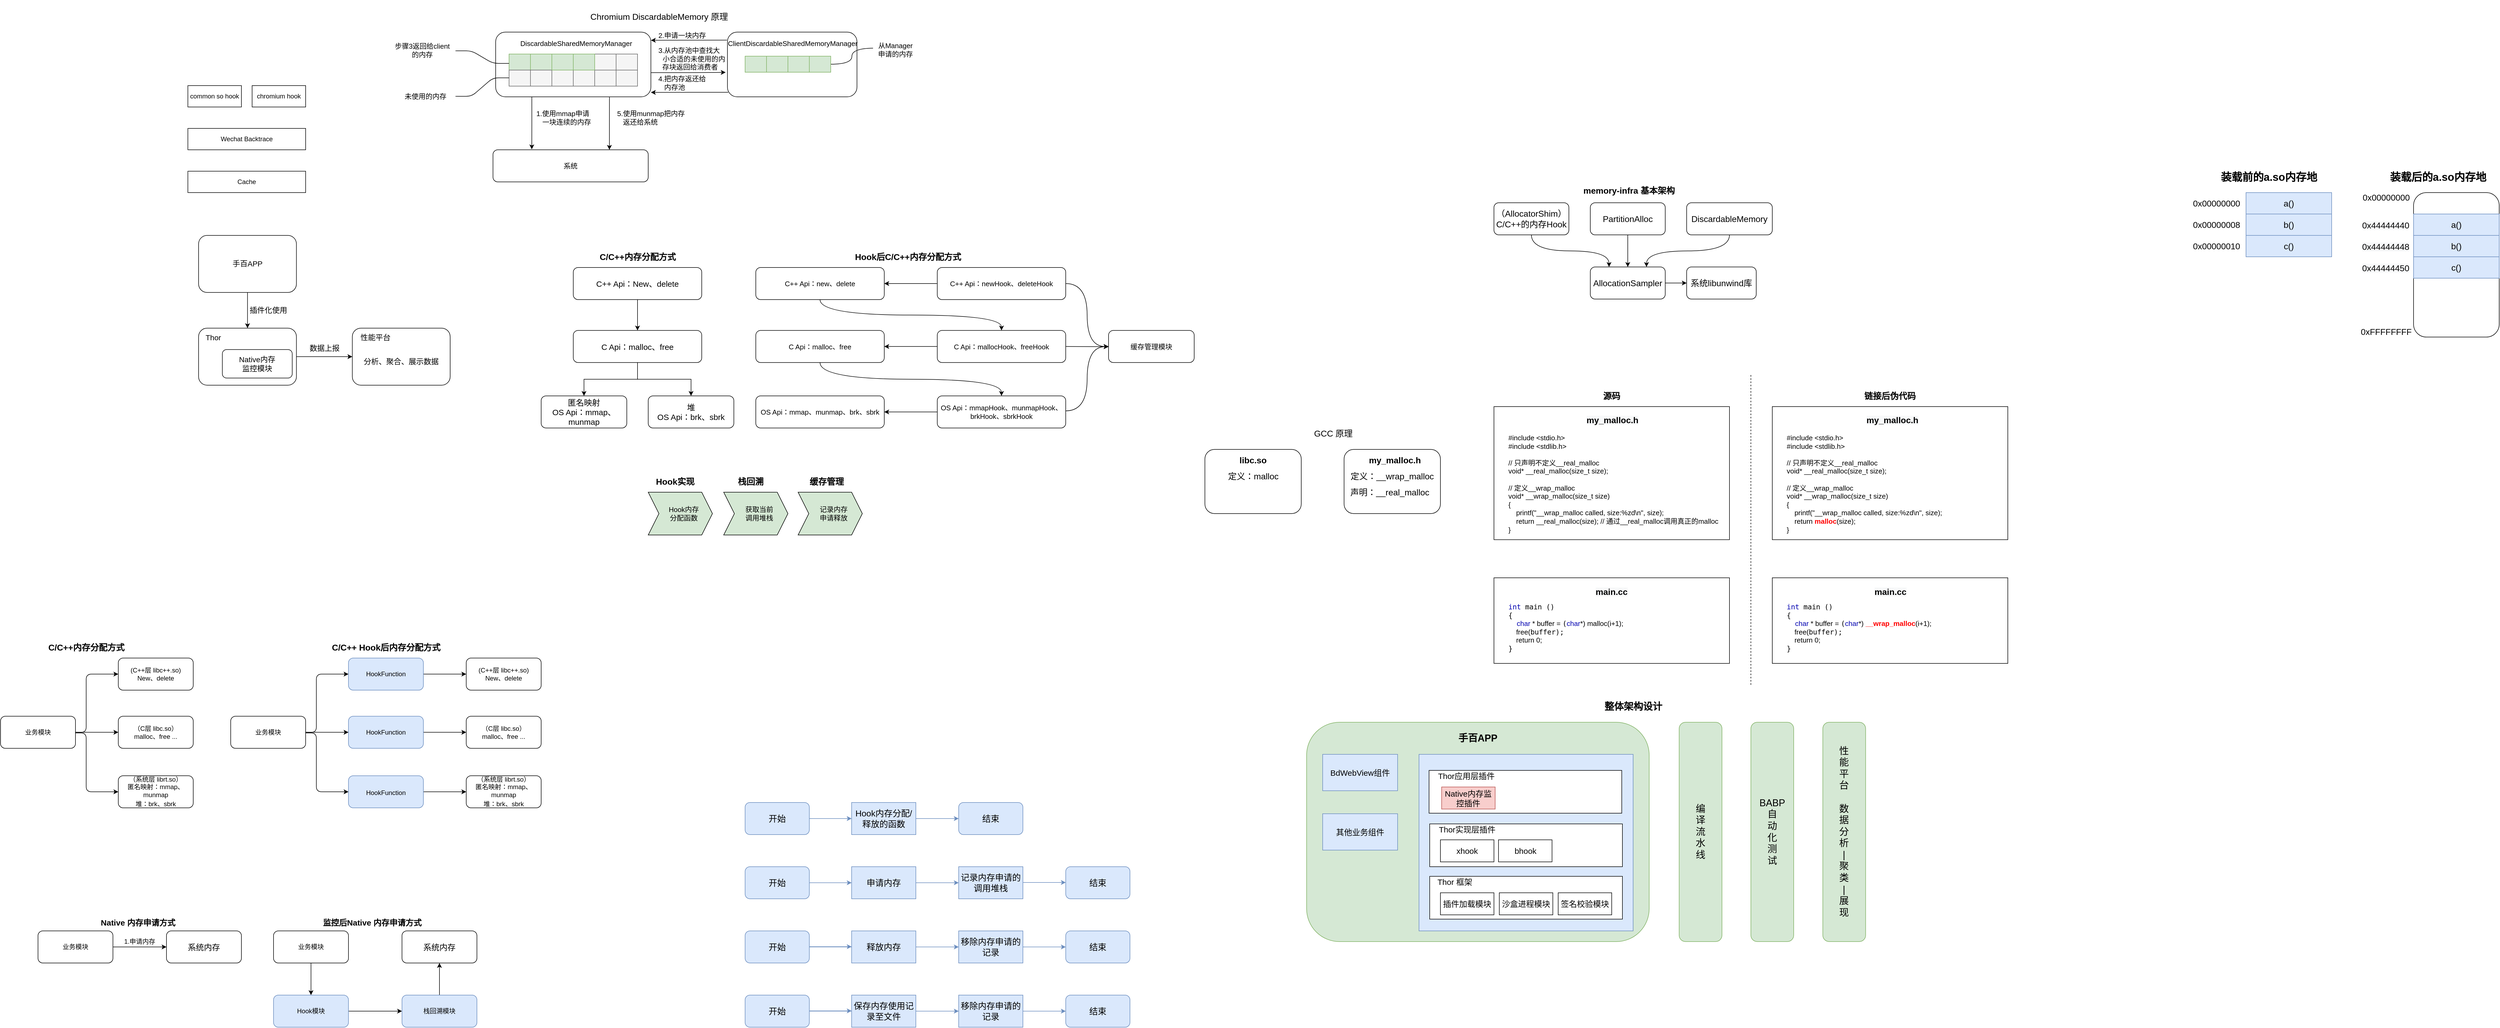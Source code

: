 <mxfile version="13.9.9" type="device" pages="4"><diagram id="ygAXoUKmb4n97n25YZql" name="第 1 页"><mxGraphModel dx="946" dy="636" grid="1" gridSize="10" guides="1" tooltips="1" connect="1" arrows="1" fold="1" page="1" pageScale="1" pageWidth="827" pageHeight="1169" math="0" shadow="0"><root><mxCell id="0"/><mxCell id="1" parent="0"/><mxCell id="VA-C87SqZCEqGXfGOR2k-2" value="" style="rounded=0;whiteSpace=wrap;html=1;strokeColor=none;" vertex="1" parent="1"><mxGeometry x="720" y="80" width="1030" height="370" as="geometry"/></mxCell><mxCell id="Ehwo6jhUxPk_OmtHYkap-70" value="" style="rounded=1;whiteSpace=wrap;html=1;fillColor=#d5e8d4;strokeColor=#82b366;" parent="1" vertex="1"><mxGeometry x="2450" y="1430" width="640" height="410" as="geometry"/></mxCell><mxCell id="Ehwo6jhUxPk_OmtHYkap-73" value="" style="rounded=0;whiteSpace=wrap;html=1;fillColor=#dae8fc;strokeColor=#6c8ebf;" parent="1" vertex="1"><mxGeometry x="2660" y="1490" width="400" height="330" as="geometry"/></mxCell><mxCell id="Ehwo6jhUxPk_OmtHYkap-55" value="" style="rounded=0;whiteSpace=wrap;html=1;fontSize=15;" parent="1" vertex="1"><mxGeometry x="2680" y="1620" width="360" height="80" as="geometry"/></mxCell><mxCell id="Ehwo6jhUxPk_OmtHYkap-58" value="" style="rounded=0;whiteSpace=wrap;html=1;fontSize=15;" parent="1" vertex="1"><mxGeometry x="2678.75" y="1520" width="360" height="80" as="geometry"/></mxCell><mxCell id="Z7fLEayhW9dnhfxVIcKt-163" value="" style="rounded=0;whiteSpace=wrap;html=1;fontSize=16;align=center;" parent="1" vertex="1"><mxGeometry x="2800" y="840" width="440" height="248.75" as="geometry"/></mxCell><mxCell id="Z7fLEayhW9dnhfxVIcKt-1" value="Wechat Backtrace" style="rounded=0;whiteSpace=wrap;html=1;" parent="1" vertex="1"><mxGeometry x="360" y="320" width="220" height="40" as="geometry"/></mxCell><mxCell id="Z7fLEayhW9dnhfxVIcKt-2" value="common so hook" style="rounded=0;whiteSpace=wrap;html=1;" parent="1" vertex="1"><mxGeometry x="360" y="240" width="100" height="40" as="geometry"/></mxCell><mxCell id="Z7fLEayhW9dnhfxVIcKt-3" value="chromium hook" style="rounded=0;whiteSpace=wrap;html=1;" parent="1" vertex="1"><mxGeometry x="480" y="240" width="100" height="40" as="geometry"/></mxCell><mxCell id="Z7fLEayhW9dnhfxVIcKt-4" value="Cache" style="rounded=0;whiteSpace=wrap;html=1;" parent="1" vertex="1"><mxGeometry x="360" y="400" width="220" height="40" as="geometry"/></mxCell><mxCell id="Z7fLEayhW9dnhfxVIcKt-5" value="&lt;font style=&quot;font-size: 14px&quot;&gt;手百APP&lt;/font&gt;" style="rounded=1;whiteSpace=wrap;html=1;" parent="1" vertex="1"><mxGeometry x="380" y="520" width="182.778" height="106.667" as="geometry"/></mxCell><mxCell id="Z7fLEayhW9dnhfxVIcKt-6" value="" style="rounded=1;whiteSpace=wrap;html=1;" parent="1" vertex="1"><mxGeometry x="380" y="693.333" width="182.778" height="106.667" as="geometry"/></mxCell><mxCell id="Z7fLEayhW9dnhfxVIcKt-7" value="&lt;font style=&quot;font-size: 14px&quot;&gt;Thor&lt;/font&gt;" style="text;html=1;resizable=0;autosize=1;align=center;verticalAlign=middle;points=[];fillColor=none;strokeColor=none;rounded=0;" parent="1" vertex="1"><mxGeometry x="386.528" y="701.333" width="40" height="20" as="geometry"/></mxCell><mxCell id="Z7fLEayhW9dnhfxVIcKt-9" value="&lt;font style=&quot;font-size: 14px&quot;&gt;Native内存&lt;br&gt;监控模块&lt;/font&gt;" style="rounded=1;whiteSpace=wrap;html=1;" parent="1" vertex="1"><mxGeometry x="424.389" y="733.333" width="130.556" height="53.333" as="geometry"/></mxCell><mxCell id="Z7fLEayhW9dnhfxVIcKt-10" value="" style="endArrow=classic;html=1;exitX=0.5;exitY=1;exitDx=0;exitDy=0;" parent="1" source="Z7fLEayhW9dnhfxVIcKt-5" target="Z7fLEayhW9dnhfxVIcKt-6" edge="1"><mxGeometry x="380" y="520" width="50" height="50" as="geometry"><mxPoint x="706.389" y="346.667" as="sourcePoint"/><mxPoint x="771.667" y="280" as="targetPoint"/></mxGeometry></mxCell><mxCell id="Z7fLEayhW9dnhfxVIcKt-11" value="&lt;font style=&quot;font-size: 14px&quot;&gt;&lt;br&gt;分析、聚合、展示数据&lt;/font&gt;" style="rounded=1;whiteSpace=wrap;html=1;" parent="1" vertex="1"><mxGeometry x="667.222" y="693.333" width="182.778" height="106.667" as="geometry"/></mxCell><mxCell id="Z7fLEayhW9dnhfxVIcKt-12" value="" style="endArrow=classic;html=1;entryX=0;entryY=0.5;entryDx=0;entryDy=0;" parent="1" target="Z7fLEayhW9dnhfxVIcKt-11" edge="1"><mxGeometry x="380" y="520" width="50" height="50" as="geometry"><mxPoint x="562.778" y="746.667" as="sourcePoint"/><mxPoint x="484.444" y="706.667" as="targetPoint"/></mxGeometry></mxCell><mxCell id="Z7fLEayhW9dnhfxVIcKt-14" value="&lt;font style=&quot;font-size: 14px&quot;&gt;性能平台&lt;/font&gt;" style="text;html=1;resizable=0;autosize=1;align=center;verticalAlign=middle;points=[];fillColor=none;strokeColor=none;rounded=0;" parent="1" vertex="1"><mxGeometry x="675.278" y="701.333" width="70" height="20" as="geometry"/></mxCell><mxCell id="Z7fLEayhW9dnhfxVIcKt-15" value="&lt;font style=&quot;font-size: 14px&quot;&gt;插件化使用&lt;/font&gt;" style="text;html=1;resizable=0;autosize=1;align=center;verticalAlign=middle;points=[];fillColor=none;strokeColor=none;rounded=0;" parent="1" vertex="1"><mxGeometry x="465" y="650" width="90" height="20" as="geometry"/></mxCell><mxCell id="Z7fLEayhW9dnhfxVIcKt-16" value="&lt;span style=&quot;font-size: 14px&quot;&gt;数据上报&lt;/span&gt;" style="text;html=1;resizable=0;autosize=1;align=center;verticalAlign=middle;points=[];fillColor=none;strokeColor=none;rounded=0;" parent="1" vertex="1"><mxGeometry x="580" y="721.33" width="70" height="20" as="geometry"/></mxCell><mxCell id="Z7fLEayhW9dnhfxVIcKt-21" style="edgeStyle=orthogonalEdgeStyle;rounded=0;orthogonalLoop=1;jettySize=auto;html=1;exitX=0.5;exitY=1;exitDx=0;exitDy=0;" parent="1" source="Z7fLEayhW9dnhfxVIcKt-18" target="Z7fLEayhW9dnhfxVIcKt-19" edge="1"><mxGeometry relative="1" as="geometry"/></mxCell><mxCell id="Z7fLEayhW9dnhfxVIcKt-18" value="&lt;font style=&quot;font-size: 15px&quot;&gt;C++ Api：New、delete&lt;/font&gt;" style="rounded=1;whiteSpace=wrap;html=1;fontSize=13;" parent="1" vertex="1"><mxGeometry x="1080" y="580" width="240" height="60" as="geometry"/></mxCell><mxCell id="Z7fLEayhW9dnhfxVIcKt-22" style="edgeStyle=orthogonalEdgeStyle;rounded=0;orthogonalLoop=1;jettySize=auto;html=1;exitX=0.5;exitY=1;exitDx=0;exitDy=0;entryX=0.5;entryY=0;entryDx=0;entryDy=0;" parent="1" source="Z7fLEayhW9dnhfxVIcKt-19" target="Z7fLEayhW9dnhfxVIcKt-20" edge="1"><mxGeometry relative="1" as="geometry"/></mxCell><mxCell id="Z7fLEayhW9dnhfxVIcKt-19" value="&lt;font style=&quot;font-size: 15px&quot;&gt;C Api：malloc、free&lt;/font&gt;" style="rounded=1;whiteSpace=wrap;html=1;fontSize=13;" parent="1" vertex="1"><mxGeometry x="1080" y="697.66" width="240" height="60" as="geometry"/></mxCell><mxCell id="Z7fLEayhW9dnhfxVIcKt-20" value="&lt;font style=&quot;font-size: 15px&quot;&gt;匿名映射&lt;br&gt;OS Api：mmap、munmap&lt;/font&gt;" style="rounded=1;whiteSpace=wrap;html=1;fontSize=13;" parent="1" vertex="1"><mxGeometry x="1020" y="820" width="160" height="60" as="geometry"/></mxCell><mxCell id="Z7fLEayhW9dnhfxVIcKt-65" style="edgeStyle=orthogonalEdgeStyle;rounded=0;orthogonalLoop=1;jettySize=auto;html=1;exitX=0.233;exitY=0.995;exitDx=0;exitDy=0;entryX=0.25;entryY=-0.015;entryDx=0;entryDy=0;fontSize=13;exitPerimeter=0;entryPerimeter=0;" parent="1" source="Z7fLEayhW9dnhfxVIcKt-23" target="Z7fLEayhW9dnhfxVIcKt-63" edge="1"><mxGeometry relative="1" as="geometry"><Array as="points"><mxPoint x="1003" y="311"/><mxPoint x="1003" y="311"/></Array></mxGeometry></mxCell><mxCell id="Z7fLEayhW9dnhfxVIcKt-68" style="edgeStyle=orthogonalEdgeStyle;rounded=0;orthogonalLoop=1;jettySize=auto;html=1;exitX=1;exitY=0.75;exitDx=0;exitDy=0;entryX=-0.014;entryY=0.622;entryDx=0;entryDy=0;fontSize=13;entryPerimeter=0;" parent="1" target="Z7fLEayhW9dnhfxVIcKt-56" edge="1"><mxGeometry relative="1" as="geometry"><mxPoint x="1225" y="215.75" as="sourcePoint"/><mxPoint x="1360" y="215.75" as="targetPoint"/><Array as="points"><mxPoint x="1297" y="216"/></Array></mxGeometry></mxCell><mxCell id="Z7fLEayhW9dnhfxVIcKt-23" value="" style="rounded=1;whiteSpace=wrap;html=1;fontSize=13;" parent="1" vertex="1"><mxGeometry x="935" y="140" width="290" height="121" as="geometry"/></mxCell><mxCell id="Z7fLEayhW9dnhfxVIcKt-24" value="DiscardableSharedMemoryManager" style="text;html=1;resizable=0;autosize=1;align=center;verticalAlign=middle;points=[];fillColor=none;strokeColor=none;rounded=0;fontSize=13;" parent="1" vertex="1"><mxGeometry x="975" y="151" width="220" height="20" as="geometry"/></mxCell><mxCell id="Z7fLEayhW9dnhfxVIcKt-27" value="" style="group;strokeColor=#82b366;fillColor=#d5e8d4;container=0;" parent="1" vertex="1" connectable="0"><mxGeometry x="960" y="181" width="80" height="30" as="geometry"/></mxCell><mxCell id="Z7fLEayhW9dnhfxVIcKt-28" value="" style="group" parent="1" vertex="1" connectable="0"><mxGeometry x="960" y="181" width="80" height="60" as="geometry"/></mxCell><mxCell id="Z7fLEayhW9dnhfxVIcKt-25" value="" style="rounded=0;whiteSpace=wrap;html=1;fontSize=13;fillColor=#d5e8d4;strokeColor=#82b366;" parent="Z7fLEayhW9dnhfxVIcKt-28" vertex="1"><mxGeometry width="40" height="30" as="geometry"/></mxCell><mxCell id="Z7fLEayhW9dnhfxVIcKt-26" value="" style="rounded=0;whiteSpace=wrap;html=1;fontSize=13;fillColor=#d5e8d4;strokeColor=#82b366;" parent="Z7fLEayhW9dnhfxVIcKt-28" vertex="1"><mxGeometry x="40" width="40" height="30" as="geometry"/></mxCell><mxCell id="Z7fLEayhW9dnhfxVIcKt-38" value="" style="rounded=0;whiteSpace=wrap;html=1;fontSize=13;fillColor=#d5e8d4;strokeColor=#82b366;" parent="Z7fLEayhW9dnhfxVIcKt-28" vertex="1"><mxGeometry y="30" width="40" height="30" as="geometry"/></mxCell><mxCell id="Z7fLEayhW9dnhfxVIcKt-29" value="" style="group;fillColor=#d5e8d4;strokeColor=#82b366;container=0;" parent="1" vertex="1" connectable="0"><mxGeometry x="1040" y="181" width="80" height="30" as="geometry"/></mxCell><mxCell id="Z7fLEayhW9dnhfxVIcKt-32" value="" style="group;fillColor=#f5f5f5;strokeColor=#666666;fontColor=#333333;" parent="1" vertex="1" connectable="0"><mxGeometry x="1120" y="181" width="80" height="30" as="geometry"/></mxCell><mxCell id="Z7fLEayhW9dnhfxVIcKt-33" value="" style="rounded=0;whiteSpace=wrap;html=1;fontSize=13;fillColor=#f5f5f5;strokeColor=#666666;fontColor=#333333;" parent="Z7fLEayhW9dnhfxVIcKt-32" vertex="1"><mxGeometry width="40" height="30" as="geometry"/></mxCell><mxCell id="Z7fLEayhW9dnhfxVIcKt-34" value="" style="rounded=0;whiteSpace=wrap;html=1;fontSize=13;fillColor=#f5f5f5;strokeColor=#666666;fontColor=#333333;" parent="Z7fLEayhW9dnhfxVIcKt-32" vertex="1"><mxGeometry x="40" width="40" height="30" as="geometry"/></mxCell><mxCell id="Z7fLEayhW9dnhfxVIcKt-37" value="" style="group;fillColor=#f5f5f5;strokeColor=#666666;fontColor=#333333;" parent="1" vertex="1" connectable="0"><mxGeometry x="960" y="211" width="80" height="30" as="geometry"/></mxCell><mxCell id="Z7fLEayhW9dnhfxVIcKt-39" value="" style="rounded=0;whiteSpace=wrap;html=1;fontSize=13;fillColor=#d5e8d4;strokeColor=#82b366;" parent="Z7fLEayhW9dnhfxVIcKt-37" vertex="1"><mxGeometry x="40" width="40" height="30" as="geometry"/></mxCell><mxCell id="Z7fLEayhW9dnhfxVIcKt-47" value="" style="group;fillColor=#f5f5f5;strokeColor=#666666;fontColor=#333333;" parent="1" vertex="1" connectable="0"><mxGeometry x="1040" y="211" width="80" height="30" as="geometry"/></mxCell><mxCell id="Z7fLEayhW9dnhfxVIcKt-48" value="" style="rounded=0;whiteSpace=wrap;html=1;fontSize=13;fillColor=#f5f5f5;strokeColor=#666666;fontColor=#333333;" parent="Z7fLEayhW9dnhfxVIcKt-47" vertex="1"><mxGeometry x="40" width="40" height="30" as="geometry"/></mxCell><mxCell id="Z7fLEayhW9dnhfxVIcKt-49" value="" style="group" parent="1" vertex="1" connectable="0"><mxGeometry x="1080" y="211" width="80" height="30" as="geometry"/></mxCell><mxCell id="Z7fLEayhW9dnhfxVIcKt-50" value="" style="rounded=0;whiteSpace=wrap;html=1;fontSize=13;fillColor=#d5e8d4;strokeColor=#82b366;" parent="Z7fLEayhW9dnhfxVIcKt-49" vertex="1"><mxGeometry x="40" width="40" height="30" as="geometry"/></mxCell><mxCell id="Z7fLEayhW9dnhfxVIcKt-51" value="" style="group;fillColor=#f5f5f5;strokeColor=#666666;fontColor=#333333;" parent="1" vertex="1" connectable="0"><mxGeometry x="1120" y="211" width="80" height="30" as="geometry"/></mxCell><mxCell id="Z7fLEayhW9dnhfxVIcKt-52" value="" style="rounded=0;whiteSpace=wrap;html=1;fontSize=13;fillColor=#f5f5f5;strokeColor=#666666;fontColor=#333333;" parent="Z7fLEayhW9dnhfxVIcKt-51" vertex="1"><mxGeometry x="40" width="40" height="30" as="geometry"/></mxCell><mxCell id="Z7fLEayhW9dnhfxVIcKt-53" value="" style="group;fillColor=#f5f5f5;strokeColor=#666666;fontColor=#333333;" parent="1" vertex="1" connectable="0"><mxGeometry x="1000" y="211" width="80" height="30" as="geometry"/></mxCell><mxCell id="Z7fLEayhW9dnhfxVIcKt-54" value="" style="rounded=0;whiteSpace=wrap;html=1;fontSize=13;fillColor=#f5f5f5;strokeColor=#666666;fontColor=#333333;" parent="Z7fLEayhW9dnhfxVIcKt-53" vertex="1"><mxGeometry x="40" width="40" height="30" as="geometry"/></mxCell><mxCell id="Z7fLEayhW9dnhfxVIcKt-67" style="edgeStyle=orthogonalEdgeStyle;rounded=0;orthogonalLoop=1;jettySize=auto;html=1;entryX=1;entryY=0.25;entryDx=0;entryDy=0;fontSize=13;" parent="1" edge="1"><mxGeometry relative="1" as="geometry"><mxPoint x="1367" y="155" as="sourcePoint"/><mxPoint x="1225" y="155.25" as="targetPoint"/><Array as="points"><mxPoint x="1225" y="155"/></Array></mxGeometry></mxCell><mxCell id="Z7fLEayhW9dnhfxVIcKt-73" style="edgeStyle=orthogonalEdgeStyle;rounded=0;orthogonalLoop=1;jettySize=auto;html=1;exitX=0.006;exitY=0.93;exitDx=0;exitDy=0;entryX=1;entryY=0.75;entryDx=0;entryDy=0;fontSize=13;exitPerimeter=0;" parent="1" source="Z7fLEayhW9dnhfxVIcKt-56" edge="1"><mxGeometry relative="1" as="geometry"><mxPoint x="1361" y="252.75" as="sourcePoint"/><mxPoint x="1225" y="252.75" as="targetPoint"/><Array as="points"><mxPoint x="1297" y="253"/></Array></mxGeometry></mxCell><mxCell id="Z7fLEayhW9dnhfxVIcKt-56" value="" style="rounded=1;whiteSpace=wrap;html=1;fontSize=13;" parent="1" vertex="1"><mxGeometry x="1368" y="140" width="242" height="121" as="geometry"/></mxCell><mxCell id="Z7fLEayhW9dnhfxVIcKt-30" value="" style="rounded=0;whiteSpace=wrap;html=1;fontSize=13;fillColor=#d5e8d4;strokeColor=#82b366;" parent="1" vertex="1"><mxGeometry x="1040" y="181" width="40" height="30" as="geometry"/></mxCell><mxCell id="Z7fLEayhW9dnhfxVIcKt-31" value="" style="rounded=0;whiteSpace=wrap;html=1;fontSize=13;fillColor=#d5e8d4;strokeColor=#82b366;" parent="1" vertex="1"><mxGeometry x="1080" y="181" width="40" height="30" as="geometry"/></mxCell><mxCell id="Z7fLEayhW9dnhfxVIcKt-76" style="edgeStyle=orthogonalEdgeStyle;rounded=0;orthogonalLoop=1;jettySize=auto;html=1;exitX=0.75;exitY=0;exitDx=0;exitDy=0;entryX=0.733;entryY=1.005;entryDx=0;entryDy=0;entryPerimeter=0;fontSize=13;endArrow=none;endFill=0;startArrow=classic;startFill=1;" parent="1" source="Z7fLEayhW9dnhfxVIcKt-63" target="Z7fLEayhW9dnhfxVIcKt-23" edge="1"><mxGeometry relative="1" as="geometry"/></mxCell><mxCell id="Z7fLEayhW9dnhfxVIcKt-63" value="系统" style="rounded=1;whiteSpace=wrap;html=1;fontSize=13;" parent="1" vertex="1"><mxGeometry x="930" y="360" width="290" height="60" as="geometry"/></mxCell><mxCell id="Z7fLEayhW9dnhfxVIcKt-66" value="1.&lt;span style=&quot;text-align: left&quot;&gt;使用mmap申请&lt;br&gt;&amp;nbsp; &amp;nbsp; 一块连续的内存&lt;/span&gt;" style="text;html=1;resizable=0;autosize=1;align=center;verticalAlign=middle;points=[];fillColor=none;strokeColor=none;rounded=0;fontSize=13;" parent="1" vertex="1"><mxGeometry x="1000" y="280" width="120" height="40" as="geometry"/></mxCell><mxCell id="Z7fLEayhW9dnhfxVIcKt-69" value="2.申请一块内存" style="text;html=1;resizable=0;autosize=1;align=center;verticalAlign=middle;points=[];fillColor=none;strokeColor=none;rounded=0;fontSize=13;" parent="1" vertex="1"><mxGeometry x="1233" y="136" width="100" height="20" as="geometry"/></mxCell><mxCell id="Z7fLEayhW9dnhfxVIcKt-71" value="ClientDiscardableSharedMemoryManager" style="text;html=1;strokeColor=none;fillColor=none;align=center;verticalAlign=middle;whiteSpace=wrap;rounded=0;fontSize=13;" parent="1" vertex="1"><mxGeometry x="1470" y="151" width="40" height="20" as="geometry"/></mxCell><mxCell id="Z7fLEayhW9dnhfxVIcKt-72" value="3.从内存池中查找大&lt;br&gt;&amp;nbsp; &amp;nbsp; &amp;nbsp;小合适的未使用的内&lt;br&gt;&amp;nbsp;存块返回给消费者" style="text;html=1;resizable=0;autosize=1;align=center;verticalAlign=middle;points=[];fillColor=none;strokeColor=none;rounded=0;fontSize=13;" parent="1" vertex="1"><mxGeometry x="1221" y="165" width="150" height="50" as="geometry"/></mxCell><mxCell id="Z7fLEayhW9dnhfxVIcKt-75" value="4.把内存返还给&lt;br&gt;&amp;nbsp; &amp;nbsp;内存池" style="text;html=1;strokeColor=none;fillColor=none;align=left;verticalAlign=middle;whiteSpace=wrap;rounded=0;fontSize=13;" parent="1" vertex="1"><mxGeometry x="1237" y="220" width="130" height="30" as="geometry"/></mxCell><mxCell id="Z7fLEayhW9dnhfxVIcKt-77" value="5.&lt;span&gt;使用munmap把内存&lt;br&gt;&amp;nbsp; &amp;nbsp;返还给系统&lt;br&gt;&lt;/span&gt;" style="text;html=1;resizable=0;autosize=1;align=left;verticalAlign=middle;points=[];fillColor=none;strokeColor=none;rounded=0;fontSize=13;" parent="1" vertex="1"><mxGeometry x="1160" y="280" width="140" height="40" as="geometry"/></mxCell><mxCell id="Z7fLEayhW9dnhfxVIcKt-78" value="" style="endArrow=none;html=1;fontSize=13;entryX=0;entryY=0.75;entryDx=0;entryDy=0;edgeStyle=entityRelationEdgeStyle;" parent="1" edge="1"><mxGeometry width="50" height="50" relative="1" as="geometry"><mxPoint x="860" y="175" as="sourcePoint"/><mxPoint x="960" y="198.5" as="targetPoint"/></mxGeometry></mxCell><mxCell id="Z7fLEayhW9dnhfxVIcKt-79" value="步骤3返回给client的内存" style="text;html=1;strokeColor=none;fillColor=none;align=center;verticalAlign=middle;whiteSpace=wrap;rounded=0;fontSize=13;" parent="1" vertex="1"><mxGeometry x="743" y="164" width="110" height="20" as="geometry"/></mxCell><mxCell id="Z7fLEayhW9dnhfxVIcKt-81" value="" style="endArrow=none;html=1;fontSize=13;edgeStyle=entityRelationEdgeStyle;" parent="1" edge="1"><mxGeometry width="50" height="50" relative="1" as="geometry"><mxPoint x="860" y="260" as="sourcePoint"/><mxPoint x="960" y="225.5" as="targetPoint"/></mxGeometry></mxCell><mxCell id="Z7fLEayhW9dnhfxVIcKt-82" value="未使用的内存" style="text;html=1;strokeColor=none;fillColor=none;align=center;verticalAlign=middle;whiteSpace=wrap;rounded=0;fontSize=13;" parent="1" vertex="1"><mxGeometry x="749" y="250" width="110" height="20" as="geometry"/></mxCell><mxCell id="Z7fLEayhW9dnhfxVIcKt-89" value="" style="endArrow=none;html=1;fontSize=13;entryX=1;entryY=0.5;entryDx=0;entryDy=0;edgeStyle=orthogonalEdgeStyle;elbow=vertical;curved=1;" parent="1" target="Z7fLEayhW9dnhfxVIcKt-86" edge="1"><mxGeometry width="50" height="50" relative="1" as="geometry"><mxPoint x="1640" y="170" as="sourcePoint"/><mxPoint x="1260" y="250" as="targetPoint"/></mxGeometry></mxCell><mxCell id="Z7fLEayhW9dnhfxVIcKt-83" value="" style="rounded=0;whiteSpace=wrap;html=1;fontSize=13;fillColor=#d5e8d4;strokeColor=#82b366;" parent="1" vertex="1"><mxGeometry x="1401" y="185" width="40" height="30" as="geometry"/></mxCell><mxCell id="Z7fLEayhW9dnhfxVIcKt-84" value="" style="rounded=0;whiteSpace=wrap;html=1;fontSize=13;fillColor=#d5e8d4;strokeColor=#82b366;" parent="1" vertex="1"><mxGeometry x="1441" y="185" width="40" height="30" as="geometry"/></mxCell><mxCell id="Z7fLEayhW9dnhfxVIcKt-85" value="" style="rounded=0;whiteSpace=wrap;html=1;fontSize=13;fillColor=#d5e8d4;strokeColor=#82b366;" parent="1" vertex="1"><mxGeometry x="1481" y="185" width="40" height="30" as="geometry"/></mxCell><mxCell id="Z7fLEayhW9dnhfxVIcKt-86" value="" style="rounded=0;whiteSpace=wrap;html=1;fontSize=13;fillColor=#d5e8d4;strokeColor=#82b366;" parent="1" vertex="1"><mxGeometry x="1521" y="185" width="40" height="30" as="geometry"/></mxCell><mxCell id="Z7fLEayhW9dnhfxVIcKt-90" value="从Manager&lt;br&gt;申请的内存" style="text;html=1;strokeColor=none;fillColor=none;align=center;verticalAlign=middle;whiteSpace=wrap;rounded=0;fontSize=13;" parent="1" vertex="1"><mxGeometry x="1634" y="163" width="96" height="20" as="geometry"/></mxCell><mxCell id="Z7fLEayhW9dnhfxVIcKt-102" style="edgeStyle=orthogonalEdgeStyle;curved=1;rounded=0;orthogonalLoop=1;jettySize=auto;html=1;exitX=0.5;exitY=1;exitDx=0;exitDy=0;startArrow=none;startFill=0;endArrow=classic;endFill=1;fontSize=13;" parent="1" source="Z7fLEayhW9dnhfxVIcKt-93" target="Z7fLEayhW9dnhfxVIcKt-98" edge="1"><mxGeometry relative="1" as="geometry"/></mxCell><mxCell id="Z7fLEayhW9dnhfxVIcKt-93" value="C++ Api：new、delete" style="rounded=1;whiteSpace=wrap;html=1;fontSize=13;" parent="1" vertex="1"><mxGeometry x="1421" y="580" width="240" height="60" as="geometry"/></mxCell><mxCell id="Z7fLEayhW9dnhfxVIcKt-104" style="edgeStyle=orthogonalEdgeStyle;curved=1;rounded=0;orthogonalLoop=1;jettySize=auto;html=1;exitX=0.5;exitY=1;exitDx=0;exitDy=0;startArrow=none;startFill=0;endArrow=classic;endFill=1;fontSize=13;" parent="1" source="Z7fLEayhW9dnhfxVIcKt-95" target="Z7fLEayhW9dnhfxVIcKt-99" edge="1"><mxGeometry relative="1" as="geometry"/></mxCell><mxCell id="Z7fLEayhW9dnhfxVIcKt-95" value="C Api：malloc、free" style="rounded=1;whiteSpace=wrap;html=1;fontSize=13;" parent="1" vertex="1"><mxGeometry x="1421" y="697.66" width="240" height="60" as="geometry"/></mxCell><mxCell id="Z7fLEayhW9dnhfxVIcKt-96" value="OS Api：mmap、munmap、brk、sbrk" style="rounded=1;whiteSpace=wrap;html=1;fontSize=13;" parent="1" vertex="1"><mxGeometry x="1421" y="820" width="240" height="60" as="geometry"/></mxCell><mxCell id="Z7fLEayhW9dnhfxVIcKt-101" style="edgeStyle=orthogonalEdgeStyle;curved=1;rounded=0;orthogonalLoop=1;jettySize=auto;html=1;exitX=0;exitY=0.5;exitDx=0;exitDy=0;startArrow=none;startFill=0;endArrow=classic;endFill=1;fontSize=13;entryX=1;entryY=0.5;entryDx=0;entryDy=0;" parent="1" source="Z7fLEayhW9dnhfxVIcKt-97" target="Z7fLEayhW9dnhfxVIcKt-93" edge="1"><mxGeometry relative="1" as="geometry"><mxPoint x="1700" y="616" as="targetPoint"/></mxGeometry></mxCell><mxCell id="Z7fLEayhW9dnhfxVIcKt-189" style="edgeStyle=orthogonalEdgeStyle;curved=1;rounded=0;orthogonalLoop=1;jettySize=auto;html=1;exitX=1;exitY=0.5;exitDx=0;exitDy=0;entryX=0;entryY=0.5;entryDx=0;entryDy=0;startArrow=none;startFill=0;endArrow=classic;endFill=1;fontSize=16;" parent="1" source="Z7fLEayhW9dnhfxVIcKt-97" target="Z7fLEayhW9dnhfxVIcKt-188" edge="1"><mxGeometry relative="1" as="geometry"/></mxCell><mxCell id="Z7fLEayhW9dnhfxVIcKt-97" value="C++ Api：newHook、deleteHook" style="rounded=1;whiteSpace=wrap;html=1;fontSize=13;" parent="1" vertex="1"><mxGeometry x="1760" y="580" width="240" height="60" as="geometry"/></mxCell><mxCell id="Z7fLEayhW9dnhfxVIcKt-103" style="edgeStyle=orthogonalEdgeStyle;curved=1;rounded=0;orthogonalLoop=1;jettySize=auto;html=1;exitX=0;exitY=0.5;exitDx=0;exitDy=0;entryX=1;entryY=0.5;entryDx=0;entryDy=0;startArrow=none;startFill=0;endArrow=classic;endFill=1;fontSize=13;" parent="1" source="Z7fLEayhW9dnhfxVIcKt-98" target="Z7fLEayhW9dnhfxVIcKt-95" edge="1"><mxGeometry relative="1" as="geometry"/></mxCell><mxCell id="Z7fLEayhW9dnhfxVIcKt-190" style="edgeStyle=orthogonalEdgeStyle;curved=1;rounded=0;orthogonalLoop=1;jettySize=auto;html=1;exitX=1;exitY=0.5;exitDx=0;exitDy=0;startArrow=none;startFill=0;endArrow=classic;endFill=1;fontSize=16;" parent="1" source="Z7fLEayhW9dnhfxVIcKt-98" edge="1"><mxGeometry relative="1" as="geometry"><mxPoint x="2080" y="728" as="targetPoint"/></mxGeometry></mxCell><mxCell id="Z7fLEayhW9dnhfxVIcKt-98" value="C Api：mallocHook、freeHook" style="rounded=1;whiteSpace=wrap;html=1;fontSize=13;" parent="1" vertex="1"><mxGeometry x="1760" y="697.66" width="240" height="60" as="geometry"/></mxCell><mxCell id="Z7fLEayhW9dnhfxVIcKt-105" style="edgeStyle=orthogonalEdgeStyle;curved=1;rounded=0;orthogonalLoop=1;jettySize=auto;html=1;exitX=0;exitY=0.5;exitDx=0;exitDy=0;entryX=1;entryY=0.5;entryDx=0;entryDy=0;startArrow=none;startFill=0;endArrow=classic;endFill=1;fontSize=13;" parent="1" source="Z7fLEayhW9dnhfxVIcKt-99" target="Z7fLEayhW9dnhfxVIcKt-96" edge="1"><mxGeometry relative="1" as="geometry"/></mxCell><mxCell id="Z7fLEayhW9dnhfxVIcKt-191" style="edgeStyle=orthogonalEdgeStyle;rounded=0;orthogonalLoop=1;jettySize=auto;html=1;exitX=1;exitY=0.5;exitDx=0;exitDy=0;startArrow=none;startFill=0;endArrow=classic;endFill=1;fontSize=16;curved=1;entryX=0;entryY=0.539;entryDx=0;entryDy=0;entryPerimeter=0;" parent="1" edge="1"><mxGeometry relative="1" as="geometry"><mxPoint x="2080" y="728.0" as="targetPoint"/><mxPoint x="2000" y="848" as="sourcePoint"/><Array as="points"><mxPoint x="2040" y="848"/><mxPoint x="2040" y="728"/></Array></mxGeometry></mxCell><mxCell id="Z7fLEayhW9dnhfxVIcKt-99" value="OS Api：mmapHook、munmapHook、brkHook、sbrkHook" style="rounded=1;whiteSpace=wrap;html=1;fontSize=13;" parent="1" vertex="1"><mxGeometry x="1760" y="820" width="240" height="60" as="geometry"/></mxCell><mxCell id="Z7fLEayhW9dnhfxVIcKt-109" value="&lt;br&gt;C/C++内存分配方式" style="text;html=1;resizable=0;autosize=1;align=center;verticalAlign=middle;points=[];fillColor=none;strokeColor=none;rounded=0;fontSize=16;fontStyle=1" parent="1" vertex="1"><mxGeometry x="1120" y="530" width="160" height="40" as="geometry"/></mxCell><mxCell id="Z7fLEayhW9dnhfxVIcKt-110" value="Hook后C/C++内存分配方式" style="text;html=1;resizable=0;autosize=1;align=center;verticalAlign=middle;points=[];fillColor=none;strokeColor=none;rounded=0;fontSize=16;fontStyle=1" parent="1" vertex="1"><mxGeometry x="1600" y="550" width="210" height="20" as="geometry"/></mxCell><mxCell id="Z7fLEayhW9dnhfxVIcKt-118" value="" style="group" parent="1" vertex="1" connectable="0"><mxGeometry x="1220" y="1000" width="400" height="80" as="geometry"/></mxCell><mxCell id="Z7fLEayhW9dnhfxVIcKt-112" value="" style="shape=step;perimeter=stepPerimeter;whiteSpace=wrap;html=1;fixedSize=1;fillColor=#D5E8D4;fontSize=13;align=left;" parent="Z7fLEayhW9dnhfxVIcKt-118" vertex="1"><mxGeometry width="120" height="80" as="geometry"/></mxCell><mxCell id="Z7fLEayhW9dnhfxVIcKt-113" value="Hook内存&lt;br&gt;分配函数" style="text;html=1;resizable=0;autosize=1;align=center;verticalAlign=middle;points=[];fillColor=none;strokeColor=none;rounded=0;fontSize=13;" parent="Z7fLEayhW9dnhfxVIcKt-118" vertex="1"><mxGeometry x="31" y="20" width="70" height="40" as="geometry"/></mxCell><mxCell id="Z7fLEayhW9dnhfxVIcKt-114" value="" style="shape=step;perimeter=stepPerimeter;whiteSpace=wrap;html=1;fixedSize=1;fillColor=#D5E8D4;fontSize=13;align=left;" parent="Z7fLEayhW9dnhfxVIcKt-118" vertex="1"><mxGeometry x="141" width="120" height="80" as="geometry"/></mxCell><mxCell id="Z7fLEayhW9dnhfxVIcKt-115" value="获取当前&lt;br&gt;调用堆栈" style="text;html=1;resizable=0;autosize=1;align=center;verticalAlign=middle;points=[];fillColor=none;strokeColor=none;rounded=0;fontSize=13;" parent="Z7fLEayhW9dnhfxVIcKt-118" vertex="1"><mxGeometry x="172" y="20" width="70" height="40" as="geometry"/></mxCell><mxCell id="Z7fLEayhW9dnhfxVIcKt-116" value="" style="shape=step;perimeter=stepPerimeter;whiteSpace=wrap;html=1;fixedSize=1;fillColor=#D5E8D4;fontSize=13;align=left;" parent="Z7fLEayhW9dnhfxVIcKt-118" vertex="1"><mxGeometry x="280" width="120" height="80" as="geometry"/></mxCell><mxCell id="Z7fLEayhW9dnhfxVIcKt-117" value="记录内存&lt;br&gt;申请释放" style="text;html=1;resizable=0;autosize=1;align=center;verticalAlign=middle;points=[];fillColor=none;strokeColor=none;rounded=0;fontSize=13;" parent="Z7fLEayhW9dnhfxVIcKt-118" vertex="1"><mxGeometry x="311" y="20" width="70" height="40" as="geometry"/></mxCell><mxCell id="Z7fLEayhW9dnhfxVIcKt-121" value="&lt;font style=&quot;font-size: 15px&quot;&gt;堆&lt;br&gt;OS Api：&lt;span style=&quot;font-family: &amp;#34;helvetica&amp;#34;&quot;&gt;brk、sbrk&lt;/span&gt;&lt;/font&gt;" style="rounded=1;whiteSpace=wrap;html=1;fontSize=13;" parent="1" vertex="1"><mxGeometry x="1220" y="820" width="160" height="60" as="geometry"/></mxCell><mxCell id="Z7fLEayhW9dnhfxVIcKt-122" style="edgeStyle=orthogonalEdgeStyle;rounded=0;orthogonalLoop=1;jettySize=auto;html=1;exitX=0.5;exitY=1;exitDx=0;exitDy=0;entryX=0.5;entryY=0;entryDx=0;entryDy=0;" parent="1" source="Z7fLEayhW9dnhfxVIcKt-19" target="Z7fLEayhW9dnhfxVIcKt-121" edge="1"><mxGeometry relative="1" as="geometry"><mxPoint x="1210" y="767.66" as="sourcePoint"/><mxPoint x="1090" y="830" as="targetPoint"/></mxGeometry></mxCell><mxCell id="Z7fLEayhW9dnhfxVIcKt-123" value="&lt;br&gt;Hook实现" style="text;html=1;resizable=0;autosize=1;align=center;verticalAlign=middle;points=[];fillColor=none;strokeColor=none;rounded=0;fontSize=16;fontStyle=1" parent="1" vertex="1"><mxGeometry x="1225" y="950" width="90" height="40" as="geometry"/></mxCell><mxCell id="Z7fLEayhW9dnhfxVIcKt-124" value="&lt;br&gt;栈回溯" style="text;html=1;resizable=0;autosize=1;align=center;verticalAlign=middle;points=[];fillColor=none;strokeColor=none;rounded=0;fontSize=16;fontStyle=1" parent="1" vertex="1"><mxGeometry x="1381" y="950" width="60" height="40" as="geometry"/></mxCell><mxCell id="Z7fLEayhW9dnhfxVIcKt-125" value="缓存管理" style="text;html=1;resizable=0;autosize=1;align=center;verticalAlign=middle;points=[];fillColor=none;strokeColor=none;rounded=0;fontSize=16;fontStyle=1" parent="1" vertex="1"><mxGeometry x="1513" y="970" width="80" height="20" as="geometry"/></mxCell><mxCell id="Z7fLEayhW9dnhfxVIcKt-127" value="&amp;nbsp;" style="text;html=1;strokeColor=none;fillColor=none;align=center;verticalAlign=middle;whiteSpace=wrap;rounded=0;fontSize=16;" parent="1" vertex="1"><mxGeometry x="1181" y="880" width="40" height="20" as="geometry"/></mxCell><mxCell id="Z7fLEayhW9dnhfxVIcKt-128" value="&lt;br&gt;Chromium DiscardableMemory 原理" style="text;html=1;strokeColor=none;fillColor=none;align=center;verticalAlign=middle;whiteSpace=wrap;rounded=0;fontSize=16;" parent="1" vertex="1"><mxGeometry x="1106" y="91" width="269" height="20" as="geometry"/></mxCell><mxCell id="Z7fLEayhW9dnhfxVIcKt-129" value="&amp;nbsp;" style="text;html=1;strokeColor=none;fillColor=none;align=center;verticalAlign=middle;whiteSpace=wrap;rounded=0;fontSize=16;" parent="1" vertex="1"><mxGeometry x="1266" y="420" width="40" height="20" as="geometry"/></mxCell><mxCell id="Z7fLEayhW9dnhfxVIcKt-143" style="edgeStyle=orthogonalEdgeStyle;curved=1;rounded=0;orthogonalLoop=1;jettySize=auto;html=1;exitX=1;exitY=0.5;exitDx=0;exitDy=0;entryX=0;entryY=0.5;entryDx=0;entryDy=0;startArrow=none;startFill=0;endArrow=classic;endFill=1;fontSize=16;" parent="1" source="Z7fLEayhW9dnhfxVIcKt-130" target="Z7fLEayhW9dnhfxVIcKt-142" edge="1"><mxGeometry relative="1" as="geometry"/></mxCell><mxCell id="Z7fLEayhW9dnhfxVIcKt-130" value="AllocationSampler" style="rounded=1;whiteSpace=wrap;html=1;fontSize=16;align=center;" parent="1" vertex="1"><mxGeometry x="2980" y="579" width="140" height="60" as="geometry"/></mxCell><mxCell id="Z7fLEayhW9dnhfxVIcKt-136" style="edgeStyle=orthogonalEdgeStyle;curved=1;rounded=0;orthogonalLoop=1;jettySize=auto;html=1;exitX=0.5;exitY=1;exitDx=0;exitDy=0;entryX=0.25;entryY=0;entryDx=0;entryDy=0;startArrow=none;startFill=0;endArrow=classic;endFill=1;fontSize=16;" parent="1" source="Z7fLEayhW9dnhfxVIcKt-131" target="Z7fLEayhW9dnhfxVIcKt-130" edge="1"><mxGeometry relative="1" as="geometry"/></mxCell><mxCell id="Z7fLEayhW9dnhfxVIcKt-131" value="（AllocatorShim）&lt;br&gt;C/C++的内存Hook" style="rounded=1;whiteSpace=wrap;html=1;fontSize=16;align=center;" parent="1" vertex="1"><mxGeometry x="2800" y="459" width="140" height="60" as="geometry"/></mxCell><mxCell id="Z7fLEayhW9dnhfxVIcKt-137" style="edgeStyle=orthogonalEdgeStyle;curved=1;rounded=0;orthogonalLoop=1;jettySize=auto;html=1;exitX=0.5;exitY=1;exitDx=0;exitDy=0;entryX=0.5;entryY=0;entryDx=0;entryDy=0;startArrow=none;startFill=0;endArrow=classic;endFill=1;fontSize=16;" parent="1" source="Z7fLEayhW9dnhfxVIcKt-134" target="Z7fLEayhW9dnhfxVIcKt-130" edge="1"><mxGeometry relative="1" as="geometry"/></mxCell><mxCell id="Z7fLEayhW9dnhfxVIcKt-134" value="PartitionAlloc" style="rounded=1;whiteSpace=wrap;html=1;fontSize=16;align=center;" parent="1" vertex="1"><mxGeometry x="2980" y="459" width="140" height="60" as="geometry"/></mxCell><mxCell id="Z7fLEayhW9dnhfxVIcKt-139" style="edgeStyle=orthogonalEdgeStyle;curved=1;rounded=0;orthogonalLoop=1;jettySize=auto;html=1;exitX=0.5;exitY=1;exitDx=0;exitDy=0;entryX=0.75;entryY=0;entryDx=0;entryDy=0;startArrow=none;startFill=0;endArrow=classic;endFill=1;fontSize=16;" parent="1" source="Z7fLEayhW9dnhfxVIcKt-138" target="Z7fLEayhW9dnhfxVIcKt-130" edge="1"><mxGeometry relative="1" as="geometry"/></mxCell><mxCell id="Z7fLEayhW9dnhfxVIcKt-138" value="DiscardableMemory" style="rounded=1;whiteSpace=wrap;html=1;fontSize=16;align=center;" parent="1" vertex="1"><mxGeometry x="3160" y="459" width="160" height="60" as="geometry"/></mxCell><mxCell id="Z7fLEayhW9dnhfxVIcKt-140" value="&lt;br&gt;memory-infra 基本架构" style="text;html=1;resizable=0;autosize=1;align=center;verticalAlign=middle;points=[];fillColor=none;strokeColor=none;rounded=0;fontSize=16;fontStyle=1" parent="1" vertex="1"><mxGeometry x="2957" y="406" width="190" height="40" as="geometry"/></mxCell><mxCell id="Z7fLEayhW9dnhfxVIcKt-141" value="&amp;nbsp;&amp;nbsp;" style="text;html=1;strokeColor=none;fillColor=none;align=center;verticalAlign=middle;whiteSpace=wrap;rounded=0;fontSize=16;" parent="1" vertex="1"><mxGeometry x="3040" y="640" width="40" height="20" as="geometry"/></mxCell><mxCell id="Z7fLEayhW9dnhfxVIcKt-142" value="系统libunwind库" style="rounded=1;whiteSpace=wrap;html=1;fontSize=16;align=center;" parent="1" vertex="1"><mxGeometry x="3160" y="579" width="130" height="60" as="geometry"/></mxCell><mxCell id="Z7fLEayhW9dnhfxVIcKt-144" value="" style="rounded=1;whiteSpace=wrap;html=1;fontSize=16;align=center;" parent="1" vertex="1"><mxGeometry x="2260" y="920" width="180" height="120" as="geometry"/></mxCell><mxCell id="Z7fLEayhW9dnhfxVIcKt-147" value="libc.so" style="text;html=1;strokeColor=none;fillColor=none;align=center;verticalAlign=middle;whiteSpace=wrap;rounded=0;fontSize=16;fontStyle=1" parent="1" vertex="1"><mxGeometry x="2330" y="930" width="40" height="20" as="geometry"/></mxCell><mxCell id="Z7fLEayhW9dnhfxVIcKt-148" value="定义：malloc" style="text;html=1;strokeColor=none;fillColor=none;align=center;verticalAlign=middle;whiteSpace=wrap;rounded=0;fontSize=16;" parent="1" vertex="1"><mxGeometry x="2277.5" y="960" width="145" height="20" as="geometry"/></mxCell><mxCell id="Z7fLEayhW9dnhfxVIcKt-146" value="" style="rounded=1;whiteSpace=wrap;html=1;fontSize=16;align=center;" parent="1" vertex="1"><mxGeometry x="2520" y="920" width="180" height="120" as="geometry"/></mxCell><mxCell id="Z7fLEayhW9dnhfxVIcKt-149" value="定义：__wrap_malloc" style="text;html=1;strokeColor=none;fillColor=none;align=center;verticalAlign=middle;whiteSpace=wrap;rounded=0;fontSize=16;" parent="1" vertex="1"><mxGeometry x="2525" y="960" width="170" height="20" as="geometry"/></mxCell><mxCell id="Z7fLEayhW9dnhfxVIcKt-150" value="my_malloc.h" style="text;html=1;strokeColor=none;fillColor=none;align=center;verticalAlign=middle;whiteSpace=wrap;rounded=0;fontSize=16;fontStyle=1" parent="1" vertex="1"><mxGeometry x="2595" y="930" width="40" height="20" as="geometry"/></mxCell><mxCell id="Z7fLEayhW9dnhfxVIcKt-151" value="声明：__real_malloc" style="text;html=1;strokeColor=none;fillColor=none;align=center;verticalAlign=middle;whiteSpace=wrap;rounded=0;fontSize=16;" parent="1" vertex="1"><mxGeometry x="2528.5" y="990" width="153" height="20" as="geometry"/></mxCell><mxCell id="Z7fLEayhW9dnhfxVIcKt-153" value="GCC 原理" style="text;html=1;strokeColor=none;fillColor=none;align=center;verticalAlign=middle;whiteSpace=wrap;rounded=0;fontSize=16;" parent="1" vertex="1"><mxGeometry x="2450" y="880" width="100" height="20" as="geometry"/></mxCell><mxCell id="Z7fLEayhW9dnhfxVIcKt-158" value="&lt;span style=&quot;font-size: 13px; font-style: normal; font-weight: 400; letter-spacing: normal; text-indent: 0px; text-transform: none; word-spacing: 0px; background-color: rgb(255, 255, 255); display: inline; float: none;&quot;&gt;#include &amp;lt;stdio.h&amp;gt;&lt;/span&gt;&lt;br style=&quot;box-sizing: border-box; outline: 0px; overflow-wrap: break-word; font-size: 13px; font-style: normal; font-weight: 400; letter-spacing: normal; text-indent: 0px; text-transform: none; word-spacing: 0px; background-color: rgb(255, 255, 255);&quot;&gt;&lt;span style=&quot;font-size: 13px; font-style: normal; font-weight: 400; letter-spacing: normal; text-indent: 0px; text-transform: none; word-spacing: 0px; background-color: rgb(255, 255, 255); display: inline; float: none;&quot;&gt;#include &amp;lt;stdlib.h&amp;gt;&lt;br style=&quot;font-size: 13px;&quot;&gt;&lt;br style=&quot;font-size: 13px;&quot;&gt;&lt;/span&gt;&lt;span style=&quot;background-color: rgb(255, 255, 255); font-size: 13px;&quot;&gt;// 只声明不定义__real_malloc&lt;/span&gt;&lt;br style=&quot;box-sizing: border-box; outline: 0px; overflow-wrap: break-word; font-size: 13px; font-style: normal; font-weight: 400; letter-spacing: normal; text-indent: 0px; text-transform: none; word-spacing: 0px; background-color: rgb(255, 255, 255);&quot;&gt;&lt;span style=&quot;font-size: 13px; font-style: normal; font-weight: 400; letter-spacing: normal; text-indent: 0px; text-transform: none; word-spacing: 0px; background-color: rgb(255, 255, 255); display: inline; float: none;&quot;&gt;void* __real_malloc(size_t size);&amp;nbsp;&lt;br style=&quot;font-size: 13px;&quot;&gt;&lt;/span&gt;&lt;br style=&quot;font-size: 13px;&quot;&gt;&lt;span style=&quot;background-color: rgb(255, 255, 255); font-size: 13px;&quot;&gt;// 定义__wrap_malloc&lt;/span&gt;&lt;br style=&quot;box-sizing: border-box; outline: 0px; overflow-wrap: break-word; font-size: 13px; font-style: normal; font-weight: 400; letter-spacing: normal; text-indent: 0px; text-transform: none; word-spacing: 0px; background-color: rgb(255, 255, 255);&quot;&gt;&lt;span style=&quot;font-size: 13px; font-style: normal; font-weight: 400; letter-spacing: normal; text-indent: 0px; text-transform: none; word-spacing: 0px; background-color: rgb(255, 255, 255); display: inline; float: none;&quot;&gt;void* __wrap_malloc(size_t size)&lt;/span&gt;&lt;br style=&quot;box-sizing: border-box; outline: 0px; overflow-wrap: break-word; font-size: 13px; font-style: normal; font-weight: 400; letter-spacing: normal; text-indent: 0px; text-transform: none; word-spacing: 0px; background-color: rgb(255, 255, 255);&quot;&gt;&lt;span style=&quot;font-size: 13px; font-style: normal; font-weight: 400; letter-spacing: normal; text-indent: 0px; text-transform: none; word-spacing: 0px; background-color: rgb(255, 255, 255); display: inline; float: none;&quot;&gt;{&lt;/span&gt;&lt;br style=&quot;box-sizing: border-box; outline: 0px; overflow-wrap: break-word; font-size: 13px; font-style: normal; font-weight: 400; letter-spacing: normal; text-indent: 0px; text-transform: none; word-spacing: 0px; background-color: rgb(255, 255, 255);&quot;&gt;&lt;span style=&quot;font-size: 13px; font-style: normal; font-weight: 400; letter-spacing: normal; text-indent: 0px; text-transform: none; word-spacing: 0px; background-color: rgb(255, 255, 255); display: inline; float: none;&quot;&gt;&amp;nbsp;&amp;nbsp;&amp;nbsp; printf(&quot;__wrap_malloc called, size:%zd\n&quot;, size);&amp;nbsp;&lt;/span&gt;&lt;br style=&quot;box-sizing: border-box; outline: 0px; overflow-wrap: break-word; font-size: 13px; font-style: normal; font-weight: 400; letter-spacing: normal; text-indent: 0px; text-transform: none; word-spacing: 0px; background-color: rgb(255, 255, 255);&quot;&gt;&lt;span style=&quot;font-size: 13px; font-style: normal; font-weight: 400; letter-spacing: normal; text-indent: 0px; text-transform: none; word-spacing: 0px; background-color: rgb(255, 255, 255); display: inline; float: none;&quot;&gt;&amp;nbsp;&amp;nbsp;&amp;nbsp; return __real_malloc(size); // 通过__real_malloc调用真正的malloc&lt;/span&gt;&lt;br style=&quot;box-sizing: border-box; outline: 0px; overflow-wrap: break-word; font-size: 13px; font-style: normal; font-weight: 400; letter-spacing: normal; text-indent: 0px; text-transform: none; word-spacing: 0px; background-color: rgb(255, 255, 255);&quot;&gt;&lt;span style=&quot;font-size: 13px; font-style: normal; font-weight: 400; letter-spacing: normal; text-indent: 0px; text-transform: none; word-spacing: 0px; background-color: rgb(255, 255, 255); display: inline; float: none;&quot;&gt;}&lt;br style=&quot;font-size: 13px;&quot;&gt;&lt;br style=&quot;font-size: 13px;&quot;&gt;&lt;pre style=&quot;margin-top: 0px; margin-bottom: 0px; color: rgb(0, 0, 0); font-size: 13px;&quot;&gt;&lt;br style=&quot;font-size: 13px;&quot;&gt;&lt;/pre&gt;&lt;/span&gt;" style="text;whiteSpace=wrap;html=1;fontSize=13;" parent="1" vertex="1"><mxGeometry x="2825" y="883.75" width="400" height="195" as="geometry"/></mxCell><mxCell id="Z7fLEayhW9dnhfxVIcKt-164" value="&lt;span style=&quot;color: rgb(0 , 0 , 0) ; font-family: &amp;#34;helvetica&amp;#34; ; font-size: 16px ; font-style: normal ; font-weight: 700 ; letter-spacing: normal ; text-align: center ; text-indent: 0px ; text-transform: none ; word-spacing: 0px ; background-color: rgb(248 , 249 , 250) ; display: inline ; float: none&quot;&gt;my_malloc.h&lt;/span&gt;" style="text;whiteSpace=wrap;html=1;fontSize=16;" parent="1" vertex="1"><mxGeometry x="2970.63" y="848.75" width="108.75" height="30" as="geometry"/></mxCell><mxCell id="Z7fLEayhW9dnhfxVIcKt-179" value="" style="rounded=0;whiteSpace=wrap;html=1;fontSize=16;align=center;" parent="1" vertex="1"><mxGeometry x="3320" y="840" width="440" height="248.75" as="geometry"/></mxCell><mxCell id="Z7fLEayhW9dnhfxVIcKt-180" value="&lt;span style=&quot;font-size: 13px ; font-style: normal ; font-weight: 400 ; letter-spacing: normal ; text-indent: 0px ; text-transform: none ; word-spacing: 0px ; background-color: rgb(255 , 255 , 255) ; display: inline ; float: none&quot;&gt;#include &amp;lt;stdio.h&amp;gt;&lt;/span&gt;&lt;br style=&quot;box-sizing: border-box ; outline: 0px ; overflow-wrap: break-word ; font-size: 13px ; font-style: normal ; font-weight: 400 ; letter-spacing: normal ; text-indent: 0px ; text-transform: none ; word-spacing: 0px ; background-color: rgb(255 , 255 , 255)&quot;&gt;&lt;span style=&quot;font-size: 13px ; font-style: normal ; font-weight: 400 ; letter-spacing: normal ; text-indent: 0px ; text-transform: none ; word-spacing: 0px ; background-color: rgb(255 , 255 , 255) ; display: inline ; float: none&quot;&gt;#include &amp;lt;stdlib.h&amp;gt;&lt;br style=&quot;font-size: 13px&quot;&gt;&lt;br style=&quot;font-size: 13px&quot;&gt;&lt;/span&gt;&lt;span style=&quot;background-color: rgb(255 , 255 , 255) ; font-size: 13px&quot;&gt;// 只声明不定义__real_malloc&lt;/span&gt;&lt;br style=&quot;box-sizing: border-box ; outline: 0px ; overflow-wrap: break-word ; font-size: 13px ; font-style: normal ; font-weight: 400 ; letter-spacing: normal ; text-indent: 0px ; text-transform: none ; word-spacing: 0px ; background-color: rgb(255 , 255 , 255)&quot;&gt;&lt;span style=&quot;font-size: 13px ; font-style: normal ; font-weight: 400 ; letter-spacing: normal ; text-indent: 0px ; text-transform: none ; word-spacing: 0px ; background-color: rgb(255 , 255 , 255) ; display: inline ; float: none&quot;&gt;void* __real_malloc(size_t size);&amp;nbsp;&lt;br style=&quot;font-size: 13px&quot;&gt;&lt;/span&gt;&lt;br style=&quot;font-size: 13px&quot;&gt;&lt;span style=&quot;background-color: rgb(255 , 255 , 255) ; font-size: 13px&quot;&gt;// 定义__wrap_malloc&lt;/span&gt;&lt;br style=&quot;box-sizing: border-box ; outline: 0px ; overflow-wrap: break-word ; font-size: 13px ; font-style: normal ; font-weight: 400 ; letter-spacing: normal ; text-indent: 0px ; text-transform: none ; word-spacing: 0px ; background-color: rgb(255 , 255 , 255)&quot;&gt;&lt;span style=&quot;font-size: 13px ; font-style: normal ; font-weight: 400 ; letter-spacing: normal ; text-indent: 0px ; text-transform: none ; word-spacing: 0px ; background-color: rgb(255 , 255 , 255) ; display: inline ; float: none&quot;&gt;void* __wrap_malloc(size_t size)&lt;/span&gt;&lt;br style=&quot;box-sizing: border-box ; outline: 0px ; overflow-wrap: break-word ; font-size: 13px ; font-style: normal ; font-weight: 400 ; letter-spacing: normal ; text-indent: 0px ; text-transform: none ; word-spacing: 0px ; background-color: rgb(255 , 255 , 255)&quot;&gt;&lt;span style=&quot;font-size: 13px ; font-style: normal ; font-weight: 400 ; letter-spacing: normal ; text-indent: 0px ; text-transform: none ; word-spacing: 0px ; background-color: rgb(255 , 255 , 255) ; display: inline ; float: none&quot;&gt;{&lt;/span&gt;&lt;br style=&quot;box-sizing: border-box ; outline: 0px ; overflow-wrap: break-word ; font-size: 13px ; font-style: normal ; font-weight: 400 ; letter-spacing: normal ; text-indent: 0px ; text-transform: none ; word-spacing: 0px ; background-color: rgb(255 , 255 , 255)&quot;&gt;&lt;span style=&quot;font-size: 13px ; font-style: normal ; font-weight: 400 ; letter-spacing: normal ; text-indent: 0px ; text-transform: none ; word-spacing: 0px ; background-color: rgb(255 , 255 , 255) ; display: inline ; float: none&quot;&gt;&amp;nbsp;&amp;nbsp;&amp;nbsp; printf(&quot;__wrap_malloc called, size:%zd\n&quot;, size);&amp;nbsp;&lt;/span&gt;&lt;br style=&quot;box-sizing: border-box ; outline: 0px ; overflow-wrap: break-word ; font-size: 13px ; font-style: normal ; font-weight: 400 ; letter-spacing: normal ; text-indent: 0px ; text-transform: none ; word-spacing: 0px ; background-color: rgb(255 , 255 , 255)&quot;&gt;&lt;span style=&quot;font-size: 13px ; font-style: normal ; letter-spacing: normal ; text-indent: 0px ; text-transform: none ; word-spacing: 0px ; background-color: rgb(255 , 255 , 255) ; display: inline ; float: none&quot;&gt;&amp;nbsp;&amp;nbsp;&amp;nbsp; return &lt;font color=&quot;#ff0000&quot;&gt;&lt;b&gt;malloc&lt;/b&gt;&lt;/font&gt;(size);&lt;/span&gt;&lt;br style=&quot;box-sizing: border-box ; outline: 0px ; overflow-wrap: break-word ; font-size: 13px ; font-style: normal ; font-weight: 400 ; letter-spacing: normal ; text-indent: 0px ; text-transform: none ; word-spacing: 0px ; background-color: rgb(255 , 255 , 255)&quot;&gt;&lt;span style=&quot;font-size: 13px ; font-style: normal ; font-weight: 400 ; letter-spacing: normal ; text-indent: 0px ; text-transform: none ; word-spacing: 0px ; background-color: rgb(255 , 255 , 255) ; display: inline ; float: none&quot;&gt;}&lt;br style=&quot;font-size: 13px&quot;&gt;&lt;br style=&quot;font-size: 13px&quot;&gt;&lt;pre style=&quot;margin-top: 0px ; margin-bottom: 0px ; color: rgb(0 , 0 , 0) ; font-size: 13px&quot;&gt;&lt;br style=&quot;font-size: 13px&quot;&gt;&lt;/pre&gt;&lt;/span&gt;" style="text;whiteSpace=wrap;html=1;fontSize=13;" parent="1" vertex="1"><mxGeometry x="3345" y="883.75" width="400" height="195" as="geometry"/></mxCell><mxCell id="Z7fLEayhW9dnhfxVIcKt-182" value="&lt;span style=&quot;color: rgb(0 , 0 , 0) ; font-family: &amp;#34;helvetica&amp;#34; ; font-size: 16px ; font-style: normal ; font-weight: 700 ; letter-spacing: normal ; text-align: center ; text-indent: 0px ; text-transform: none ; word-spacing: 0px ; background-color: rgb(248 , 249 , 250) ; display: inline ; float: none&quot;&gt;my_malloc.h&lt;/span&gt;" style="text;whiteSpace=wrap;html=1;fontSize=16;" parent="1" vertex="1"><mxGeometry x="3494.38" y="848.75" width="101.25" height="30" as="geometry"/></mxCell><mxCell id="Z7fLEayhW9dnhfxVIcKt-184" value="" style="group" parent="1" vertex="1" connectable="0"><mxGeometry x="2800" y="1160" width="960" height="160" as="geometry"/></mxCell><mxCell id="Z7fLEayhW9dnhfxVIcKt-165" value="" style="rounded=0;whiteSpace=wrap;html=1;fontSize=16;align=center;" parent="Z7fLEayhW9dnhfxVIcKt-184" vertex="1"><mxGeometry width="440" height="160" as="geometry"/></mxCell><mxCell id="Z7fLEayhW9dnhfxVIcKt-162" value="&lt;pre style=&quot;font-style: normal; font-weight: 400; letter-spacing: normal; text-align: left; text-indent: 0px; text-transform: none; word-spacing: 0px; margin-top: 0px; margin-bottom: 0px; color: rgb(0, 0, 0); font-size: 13px;&quot;&gt;&lt;code style=&quot;font-size: 13px;&quot;&gt;&lt;var style=&quot;font-style: normal; color: rgb(0, 0, 176); font-size: 13px;&quot;&gt;int&lt;/var&gt; main () &lt;/code&gt;&lt;/pre&gt;&lt;pre style=&quot;font-style: normal; font-weight: 400; letter-spacing: normal; text-align: left; text-indent: 0px; text-transform: none; word-spacing: 0px; margin-top: 0px; margin-bottom: 0px; color: rgb(0, 0, 0); font-size: 13px;&quot;&gt;&lt;code style=&quot;font-size: 13px;&quot;&gt;{&lt;/code&gt;&lt;/pre&gt;&lt;pre style=&quot;font-style: normal; font-weight: 400; letter-spacing: normal; text-align: left; text-indent: 0px; text-transform: none; word-spacing: 0px; margin-top: 0px; margin-bottom: 0px; color: rgb(0, 0, 0); font-size: 13px;&quot;&gt;&lt;code style=&quot;font-size: 13px;&quot;&gt;  &lt;/code&gt;&lt;var style=&quot;font-family: helvetica; font-style: normal; color: rgb(0, 0, 176); font-size: 13px;&quot;&gt;char&lt;/var&gt;&lt;span style=&quot;font-family: helvetica; font-size: 13px;&quot;&gt; * buffer = &lt;/span&gt;(&lt;var style=&quot;font-family: helvetica; font-style: normal; color: rgb(0, 0, 176); font-size: 13px;&quot;&gt;char&lt;/var&gt;&lt;span style=&quot;font-family: helvetica; font-size: 13px;&quot;&gt;*) malloc(i+1);&lt;/span&gt;&lt;/pre&gt;&lt;pre style=&quot;font-style: normal; font-weight: 400; letter-spacing: normal; text-align: left; text-indent: 0px; text-transform: none; word-spacing: 0px; margin-top: 0px; margin-bottom: 0px; color: rgb(0, 0, 0); font-size: 13px;&quot;&gt;&lt;span style=&quot;font-family: helvetica; font-size: 13px;&quot;&gt;    free(&lt;/span&gt;buffer);&lt;/pre&gt;&lt;pre style=&quot;font-style: normal; font-weight: 400; letter-spacing: normal; text-align: left; text-indent: 0px; text-transform: none; word-spacing: 0px; margin-top: 0px; margin-bottom: 0px; color: rgb(0, 0, 0); font-size: 13px;&quot;&gt;&lt;span style=&quot;font-family: helvetica; font-size: 13px;&quot;&gt;    return 0;&lt;/span&gt;&lt;/pre&gt;&lt;pre style=&quot;font-style: normal; font-weight: 400; letter-spacing: normal; text-align: left; text-indent: 0px; text-transform: none; word-spacing: 0px; margin-top: 0px; margin-bottom: 0px; color: rgb(0, 0, 0); font-size: 13px;&quot;&gt;&lt;code style=&quot;font-size: 13px;&quot;&gt;}&lt;/code&gt;&lt;/pre&gt;" style="text;whiteSpace=wrap;html=1;fontSize=13;" parent="Z7fLEayhW9dnhfxVIcKt-184" vertex="1"><mxGeometry x="25" y="40" width="340" height="120" as="geometry"/></mxCell><mxCell id="Z7fLEayhW9dnhfxVIcKt-166" value="&lt;span style=&quot;color: rgb(0 , 0 , 0) ; font-family: &amp;#34;helvetica&amp;#34; ; font-size: 16px ; font-style: normal ; font-weight: 700 ; letter-spacing: normal ; text-align: center ; text-indent: 0px ; text-transform: none ; word-spacing: 0px ; background-color: rgb(248 , 249 , 250) ; display: inline ; float: none&quot;&gt;main.cc&lt;/span&gt;" style="text;whiteSpace=wrap;html=1;fontSize=16;" parent="Z7fLEayhW9dnhfxVIcKt-184" vertex="1"><mxGeometry x="187.5" y="10" width="65" height="30" as="geometry"/></mxCell><mxCell id="Z7fLEayhW9dnhfxVIcKt-178" value="" style="rounded=0;whiteSpace=wrap;html=1;fontSize=16;align=center;" parent="Z7fLEayhW9dnhfxVIcKt-184" vertex="1"><mxGeometry x="520" width="440" height="160" as="geometry"/></mxCell><mxCell id="Z7fLEayhW9dnhfxVIcKt-181" value="&lt;pre style=&quot;font-style: normal ; font-weight: 400 ; letter-spacing: normal ; text-align: left ; text-indent: 0px ; text-transform: none ; word-spacing: 0px ; margin-top: 0px ; margin-bottom: 0px ; color: rgb(0 , 0 , 0) ; font-size: 13px&quot;&gt;&lt;code style=&quot;font-size: 13px&quot;&gt;&lt;var style=&quot;font-style: normal ; color: rgb(0 , 0 , 176) ; font-size: 13px&quot;&gt;int&lt;/var&gt; main () &lt;/code&gt;&lt;/pre&gt;&lt;pre style=&quot;font-style: normal ; font-weight: 400 ; letter-spacing: normal ; text-align: left ; text-indent: 0px ; text-transform: none ; word-spacing: 0px ; margin-top: 0px ; margin-bottom: 0px ; color: rgb(0 , 0 , 0) ; font-size: 13px&quot;&gt;&lt;code style=&quot;font-size: 13px&quot;&gt;{&lt;/code&gt;&lt;/pre&gt;&lt;pre style=&quot;font-style: normal ; letter-spacing: normal ; text-align: left ; text-indent: 0px ; text-transform: none ; word-spacing: 0px ; margin-top: 0px ; margin-bottom: 0px ; font-size: 13px&quot;&gt;&lt;code style=&quot;color: rgb(0 , 0 , 0) ; font-weight: 400 ; font-size: 13px&quot;&gt;  &lt;/code&gt;&lt;var style=&quot;color: rgb(0 , 0 , 176) ; font-weight: 400 ; font-family: &amp;#34;helvetica&amp;#34; ; font-style: normal ; font-size: 13px&quot;&gt;char&lt;/var&gt;&lt;span style=&quot;color: rgb(0 , 0 , 0) ; font-weight: 400 ; font-family: &amp;#34;helvetica&amp;#34; ; font-size: 13px&quot;&gt; * buffer = &lt;/span&gt;(&lt;var style=&quot;color: rgb(0 , 0 , 176) ; font-weight: 400 ; font-family: &amp;#34;helvetica&amp;#34; ; font-style: normal ; font-size: 13px&quot;&gt;char&lt;/var&gt;&lt;span style=&quot;font-family: &amp;#34;helvetica&amp;#34; ; font-size: 13px&quot;&gt;*) &lt;b&gt;&lt;font color=&quot;#ff0000&quot;&gt;__wrap_malloc&lt;/font&gt;&lt;/b&gt;(i+1);&lt;/span&gt;&lt;/pre&gt;&lt;pre style=&quot;font-style: normal ; font-weight: 400 ; letter-spacing: normal ; text-align: left ; text-indent: 0px ; text-transform: none ; word-spacing: 0px ; margin-top: 0px ; margin-bottom: 0px ; color: rgb(0 , 0 , 0) ; font-size: 13px&quot;&gt;&lt;span style=&quot;font-family: &amp;#34;helvetica&amp;#34; ; font-size: 13px&quot;&gt;    free(&lt;/span&gt;buffer);&lt;/pre&gt;&lt;pre style=&quot;font-style: normal ; font-weight: 400 ; letter-spacing: normal ; text-align: left ; text-indent: 0px ; text-transform: none ; word-spacing: 0px ; margin-top: 0px ; margin-bottom: 0px ; color: rgb(0 , 0 , 0) ; font-size: 13px&quot;&gt;&lt;span style=&quot;font-family: &amp;#34;helvetica&amp;#34; ; font-size: 13px&quot;&gt;    return 0;&lt;/span&gt;&lt;/pre&gt;&lt;pre style=&quot;font-style: normal ; font-weight: 400 ; letter-spacing: normal ; text-align: left ; text-indent: 0px ; text-transform: none ; word-spacing: 0px ; margin-top: 0px ; margin-bottom: 0px ; color: rgb(0 , 0 , 0) ; font-size: 13px&quot;&gt;&lt;code style=&quot;font-size: 13px&quot;&gt;}&lt;/code&gt;&lt;/pre&gt;" style="text;whiteSpace=wrap;html=1;fontSize=13;" parent="Z7fLEayhW9dnhfxVIcKt-184" vertex="1"><mxGeometry x="545" y="40" width="340" height="120" as="geometry"/></mxCell><mxCell id="Z7fLEayhW9dnhfxVIcKt-183" value="&lt;span style=&quot;color: rgb(0 , 0 , 0) ; font-family: &amp;#34;helvetica&amp;#34; ; font-size: 16px ; font-style: normal ; font-weight: 700 ; letter-spacing: normal ; text-align: center ; text-indent: 0px ; text-transform: none ; word-spacing: 0px ; background-color: rgb(248 , 249 , 250) ; display: inline ; float: none&quot;&gt;main.cc&lt;/span&gt;" style="text;whiteSpace=wrap;html=1;fontSize=16;" parent="Z7fLEayhW9dnhfxVIcKt-184" vertex="1"><mxGeometry x="709.25" y="10" width="61.5" height="30" as="geometry"/></mxCell><mxCell id="Z7fLEayhW9dnhfxVIcKt-185" value="&lt;br&gt;源码" style="text;html=1;strokeColor=none;fillColor=none;align=center;verticalAlign=middle;whiteSpace=wrap;rounded=0;fontSize=16;fontStyle=1" parent="1" vertex="1"><mxGeometry x="3000" y="800" width="40" height="20" as="geometry"/></mxCell><mxCell id="Z7fLEayhW9dnhfxVIcKt-186" value="&lt;br&gt;链接后伪代码" style="text;html=1;strokeColor=none;fillColor=none;align=center;verticalAlign=middle;whiteSpace=wrap;rounded=0;fontSize=16;fontStyle=1" parent="1" vertex="1"><mxGeometry x="3480" y="800" width="120" height="20" as="geometry"/></mxCell><mxCell id="Z7fLEayhW9dnhfxVIcKt-187" value="" style="endArrow=none;dashed=1;html=1;fontSize=16;" parent="1" edge="1"><mxGeometry width="50" height="50" relative="1" as="geometry"><mxPoint x="3280" y="1360" as="sourcePoint"/><mxPoint x="3280" y="780" as="targetPoint"/></mxGeometry></mxCell><mxCell id="Z7fLEayhW9dnhfxVIcKt-188" value="缓存管理模块" style="rounded=1;whiteSpace=wrap;html=1;fontSize=13;" parent="1" vertex="1"><mxGeometry x="2080" y="697.66" width="160" height="60" as="geometry"/></mxCell><mxCell id="Z7fLEayhW9dnhfxVIcKt-226" value="" style="group" parent="1" vertex="1" connectable="0"><mxGeometry x="4130" y="440" width="235" height="120" as="geometry"/></mxCell><mxCell id="Z7fLEayhW9dnhfxVIcKt-217" value="a()" style="rounded=0;whiteSpace=wrap;html=1;fillColor=#dae8fc;fontSize=16;align=center;strokeColor=#6c8ebf;" parent="Z7fLEayhW9dnhfxVIcKt-226" vertex="1"><mxGeometry x="75" width="160" height="40" as="geometry"/></mxCell><mxCell id="Z7fLEayhW9dnhfxVIcKt-218" value="&lt;span&gt;b()&lt;/span&gt;" style="rounded=0;whiteSpace=wrap;html=1;fillColor=#dae8fc;fontSize=16;align=center;strokeColor=#6c8ebf;" parent="Z7fLEayhW9dnhfxVIcKt-226" vertex="1"><mxGeometry x="75" y="40" width="160" height="40" as="geometry"/></mxCell><mxCell id="Z7fLEayhW9dnhfxVIcKt-219" value="&lt;span&gt;c()&lt;/span&gt;" style="rounded=0;whiteSpace=wrap;html=1;fillColor=#dae8fc;fontSize=16;align=center;strokeColor=#6c8ebf;" parent="Z7fLEayhW9dnhfxVIcKt-226" vertex="1"><mxGeometry x="75" y="80" width="160" height="40" as="geometry"/></mxCell><mxCell id="Z7fLEayhW9dnhfxVIcKt-223" value="0x00000000" style="text;html=1;strokeColor=none;fillColor=none;align=center;verticalAlign=middle;whiteSpace=wrap;rounded=0;fontSize=16;" parent="Z7fLEayhW9dnhfxVIcKt-226" vertex="1"><mxGeometry y="10" width="40" height="20" as="geometry"/></mxCell><mxCell id="Z7fLEayhW9dnhfxVIcKt-224" value="0x00000008" style="text;html=1;strokeColor=none;fillColor=none;align=center;verticalAlign=middle;whiteSpace=wrap;rounded=0;fontSize=16;" parent="Z7fLEayhW9dnhfxVIcKt-226" vertex="1"><mxGeometry y="50" width="40" height="20" as="geometry"/></mxCell><mxCell id="Z7fLEayhW9dnhfxVIcKt-225" value="0x00000010" style="text;html=1;strokeColor=none;fillColor=none;align=center;verticalAlign=middle;whiteSpace=wrap;rounded=0;fontSize=16;" parent="Z7fLEayhW9dnhfxVIcKt-226" vertex="1"><mxGeometry y="90" width="40" height="20" as="geometry"/></mxCell><mxCell id="Z7fLEayhW9dnhfxVIcKt-228" value="装载前的a.so内存地" style="text;html=1;strokeColor=none;fillColor=none;align=center;verticalAlign=middle;whiteSpace=wrap;rounded=0;fontSize=20;fontStyle=1" parent="1" vertex="1"><mxGeometry x="4152.5" y="400" width="190" height="20" as="geometry"/></mxCell><mxCell id="Z7fLEayhW9dnhfxVIcKt-230" value="" style="group" parent="1" vertex="1" connectable="0"><mxGeometry x="4420" y="400" width="258" height="310.0" as="geometry"/></mxCell><mxCell id="Z7fLEayhW9dnhfxVIcKt-208" value="" style="rounded=1;whiteSpace=wrap;html=1;fontSize=16;align=center;" parent="Z7fLEayhW9dnhfxVIcKt-230" vertex="1"><mxGeometry x="98" y="40" width="160" height="270" as="geometry"/></mxCell><mxCell id="Z7fLEayhW9dnhfxVIcKt-193" value="a()" style="rounded=0;whiteSpace=wrap;html=1;fillColor=#dae8fc;fontSize=16;align=center;strokeColor=#6c8ebf;" parent="Z7fLEayhW9dnhfxVIcKt-230" vertex="1"><mxGeometry x="98" y="80" width="160" height="40" as="geometry"/></mxCell><mxCell id="Z7fLEayhW9dnhfxVIcKt-194" value="b()" style="rounded=0;whiteSpace=wrap;html=1;fillColor=#dae8fc;fontSize=16;align=center;strokeColor=#6c8ebf;" parent="Z7fLEayhW9dnhfxVIcKt-230" vertex="1"><mxGeometry x="98" y="120" width="160" height="40" as="geometry"/></mxCell><mxCell id="Z7fLEayhW9dnhfxVIcKt-195" value="c()" style="rounded=0;whiteSpace=wrap;html=1;fillColor=#dae8fc;fontSize=16;align=center;strokeColor=#6c8ebf;" parent="Z7fLEayhW9dnhfxVIcKt-230" vertex="1"><mxGeometry x="98" y="160" width="160" height="40" as="geometry"/></mxCell><mxCell id="Z7fLEayhW9dnhfxVIcKt-209" value="0x00000000" style="text;html=1;strokeColor=none;fillColor=none;align=center;verticalAlign=middle;whiteSpace=wrap;rounded=0;fontSize=16;" parent="Z7fLEayhW9dnhfxVIcKt-230" vertex="1"><mxGeometry x="27" y="39" width="40" height="20" as="geometry"/></mxCell><mxCell id="Z7fLEayhW9dnhfxVIcKt-210" value="0xFFFFFFFF" style="text;html=1;strokeColor=none;fillColor=none;align=center;verticalAlign=middle;whiteSpace=wrap;rounded=0;fontSize=16;" parent="Z7fLEayhW9dnhfxVIcKt-230" vertex="1"><mxGeometry x="27" y="290.0" width="40" height="20" as="geometry"/></mxCell><mxCell id="Z7fLEayhW9dnhfxVIcKt-220" value="&lt;meta charset=&quot;utf-8&quot;&gt;&lt;span style=&quot;color: rgb(0, 0, 0); font-family: helvetica; font-size: 16px; font-style: normal; font-weight: 400; letter-spacing: normal; text-align: center; text-indent: 0px; text-transform: none; word-spacing: 0px; background-color: rgb(248, 249, 250); display: inline; float: none;&quot;&gt;0x44444440&lt;/span&gt;" style="text;whiteSpace=wrap;html=1;fontSize=16;" parent="Z7fLEayhW9dnhfxVIcKt-230" vertex="1"><mxGeometry y="85" width="110" height="30" as="geometry"/></mxCell><mxCell id="Z7fLEayhW9dnhfxVIcKt-221" value="&lt;span style=&quot;color: rgb(0 , 0 , 0) ; font-family: &amp;#34;helvetica&amp;#34; ; font-size: 16px ; font-style: normal ; font-weight: 400 ; letter-spacing: normal ; text-align: center ; text-indent: 0px ; text-transform: none ; word-spacing: 0px ; background-color: rgb(248 , 249 , 250) ; display: inline ; float: none&quot;&gt;0x44444448&lt;/span&gt;" style="text;whiteSpace=wrap;html=1;fontSize=16;" parent="Z7fLEayhW9dnhfxVIcKt-230" vertex="1"><mxGeometry y="125" width="110" height="30" as="geometry"/></mxCell><mxCell id="Z7fLEayhW9dnhfxVIcKt-222" value="&lt;span style=&quot;color: rgb(0 , 0 , 0) ; font-family: &amp;#34;helvetica&amp;#34; ; font-size: 16px ; font-style: normal ; font-weight: 400 ; letter-spacing: normal ; text-align: center ; text-indent: 0px ; text-transform: none ; word-spacing: 0px ; background-color: rgb(248 , 249 , 250) ; display: inline ; float: none&quot;&gt;0x44444450&lt;/span&gt;" style="text;whiteSpace=wrap;html=1;fontSize=16;" parent="Z7fLEayhW9dnhfxVIcKt-230" vertex="1"><mxGeometry y="165" width="110" height="30" as="geometry"/></mxCell><mxCell id="Z7fLEayhW9dnhfxVIcKt-229" value="装载后的a.so内存地" style="text;html=1;strokeColor=none;fillColor=none;align=center;verticalAlign=middle;whiteSpace=wrap;rounded=0;fontSize=20;fontStyle=1" parent="Z7fLEayhW9dnhfxVIcKt-230" vertex="1"><mxGeometry x="48" width="192" height="20" as="geometry"/></mxCell><mxCell id="NRv0OqgcqScLHM8pcBut-1" value="开始" style="rounded=1;whiteSpace=wrap;html=1;strokeColor=#6c8ebf;fontSize=16;align=center;fillColor=#dae8fc;" parent="1" vertex="1"><mxGeometry x="1401" y="1580" width="120" height="60" as="geometry"/></mxCell><mxCell id="NRv0OqgcqScLHM8pcBut-2" value="Hook内存分配/释放的函数" style="rounded=0;whiteSpace=wrap;html=1;strokeColor=#6c8ebf;fontSize=16;align=center;fillColor=#dae8fc;" parent="1" vertex="1"><mxGeometry x="1600" y="1580" width="120" height="60" as="geometry"/></mxCell><mxCell id="NRv0OqgcqScLHM8pcBut-4" value="记录内存申请的调用堆栈" style="rounded=0;whiteSpace=wrap;html=1;strokeColor=#6c8ebf;fontSize=16;align=center;fillColor=#dae8fc;" parent="1" vertex="1"><mxGeometry x="1800" y="1700" width="120" height="60" as="geometry"/></mxCell><mxCell id="NRv0OqgcqScLHM8pcBut-6" value="结束" style="rounded=1;whiteSpace=wrap;html=1;strokeColor=#6c8ebf;fontSize=16;align=center;fillColor=#dae8fc;" parent="1" vertex="1"><mxGeometry x="1800" y="1580" width="120" height="60" as="geometry"/></mxCell><mxCell id="NRv0OqgcqScLHM8pcBut-8" value="" style="endArrow=classic;html=1;fontSize=16;fontColor=#000000;exitX=1;exitY=0.5;exitDx=0;exitDy=0;entryX=0;entryY=0.5;entryDx=0;entryDy=0;fillColor=#dae8fc;strokeColor=#6c8ebf;" parent="1" source="NRv0OqgcqScLHM8pcBut-1" target="NRv0OqgcqScLHM8pcBut-2" edge="1"><mxGeometry width="50" height="50" relative="1" as="geometry"><mxPoint x="1830" y="1740" as="sourcePoint"/><mxPoint x="1880" y="1690" as="targetPoint"/></mxGeometry></mxCell><mxCell id="NRv0OqgcqScLHM8pcBut-9" value="" style="endArrow=classic;html=1;fontSize=16;fontColor=#000000;entryX=0;entryY=0.5;entryDx=0;entryDy=0;fillColor=#dae8fc;strokeColor=#6c8ebf;" parent="1" edge="1"><mxGeometry width="50" height="50" relative="1" as="geometry"><mxPoint x="1720" y="1610" as="sourcePoint"/><mxPoint x="1800" y="1610" as="targetPoint"/></mxGeometry></mxCell><mxCell id="NRv0OqgcqScLHM8pcBut-14" style="edgeStyle=entityRelationEdgeStyle;rounded=0;orthogonalLoop=1;jettySize=auto;html=1;exitX=1;exitY=0.5;exitDx=0;exitDy=0;entryX=0;entryY=0.5;entryDx=0;entryDy=0;fontSize=16;fontColor=#000000;fillColor=#dae8fc;strokeColor=#6c8ebf;" parent="1" source="NRv0OqgcqScLHM8pcBut-10" target="NRv0OqgcqScLHM8pcBut-4" edge="1"><mxGeometry relative="1" as="geometry"/></mxCell><mxCell id="NRv0OqgcqScLHM8pcBut-10" value="申请内存" style="rounded=0;whiteSpace=wrap;html=1;strokeColor=#6c8ebf;fontSize=16;align=center;fillColor=#dae8fc;" parent="1" vertex="1"><mxGeometry x="1600" y="1700" width="120" height="60" as="geometry"/></mxCell><mxCell id="NRv0OqgcqScLHM8pcBut-13" style="edgeStyle=entityRelationEdgeStyle;rounded=0;orthogonalLoop=1;jettySize=auto;html=1;exitX=1;exitY=0.5;exitDx=0;exitDy=0;entryX=0;entryY=0.5;entryDx=0;entryDy=0;fontSize=16;fontColor=#000000;fillColor=#dae8fc;strokeColor=#6c8ebf;" parent="1" source="NRv0OqgcqScLHM8pcBut-12" target="NRv0OqgcqScLHM8pcBut-10" edge="1"><mxGeometry relative="1" as="geometry"/></mxCell><mxCell id="NRv0OqgcqScLHM8pcBut-12" value="开始" style="rounded=1;whiteSpace=wrap;html=1;strokeColor=#6c8ebf;fontSize=16;align=center;fillColor=#dae8fc;" parent="1" vertex="1"><mxGeometry x="1401" y="1700" width="120" height="60" as="geometry"/></mxCell><mxCell id="NRv0OqgcqScLHM8pcBut-15" value="结束" style="rounded=1;whiteSpace=wrap;html=1;strokeColor=#6c8ebf;fontSize=16;align=center;fillColor=#dae8fc;" parent="1" vertex="1"><mxGeometry x="2000" y="1700" width="120" height="60" as="geometry"/></mxCell><mxCell id="NRv0OqgcqScLHM8pcBut-16" style="edgeStyle=entityRelationEdgeStyle;rounded=0;orthogonalLoop=1;jettySize=auto;html=1;exitX=1;exitY=0.5;exitDx=0;exitDy=0;entryX=0;entryY=0.5;entryDx=0;entryDy=0;fontSize=16;fontColor=#000000;fillColor=#dae8fc;strokeColor=#6c8ebf;" parent="1" edge="1"><mxGeometry relative="1" as="geometry"><mxPoint x="1920" y="1729.5" as="sourcePoint"/><mxPoint x="2000" y="1729.5" as="targetPoint"/></mxGeometry></mxCell><mxCell id="NRv0OqgcqScLHM8pcBut-24" style="edgeStyle=entityRelationEdgeStyle;rounded=0;orthogonalLoop=1;jettySize=auto;html=1;fontSize=16;fontColor=#000000;entryX=0;entryY=0.5;entryDx=0;entryDy=0;fillColor=#dae8fc;strokeColor=#6c8ebf;" parent="1" source="NRv0OqgcqScLHM8pcBut-17" target="NRv0OqgcqScLHM8pcBut-20" edge="1"><mxGeometry relative="1" as="geometry"><mxPoint x="1940" y="1850" as="targetPoint"/></mxGeometry></mxCell><mxCell id="NRv0OqgcqScLHM8pcBut-17" value="开始" style="rounded=1;whiteSpace=wrap;html=1;strokeColor=#6c8ebf;fontSize=16;align=center;fillColor=#dae8fc;" parent="1" vertex="1"><mxGeometry x="1401" y="1820" width="120" height="60" as="geometry"/></mxCell><mxCell id="NRv0OqgcqScLHM8pcBut-23" style="edgeStyle=entityRelationEdgeStyle;rounded=0;orthogonalLoop=1;jettySize=auto;html=1;fontSize=16;fontColor=#000000;fillColor=#dae8fc;strokeColor=#6c8ebf;" parent="1" source="NRv0OqgcqScLHM8pcBut-18" target="NRv0OqgcqScLHM8pcBut-19" edge="1"><mxGeometry relative="1" as="geometry"/></mxCell><mxCell id="NRv0OqgcqScLHM8pcBut-18" value="释放内存" style="rounded=0;whiteSpace=wrap;html=1;strokeColor=#6c8ebf;fontSize=16;align=center;fillColor=#dae8fc;" parent="1" vertex="1"><mxGeometry x="1600" y="1820" width="120" height="60" as="geometry"/></mxCell><mxCell id="NRv0OqgcqScLHM8pcBut-19" value="移除内存申请的记录" style="rounded=0;whiteSpace=wrap;html=1;strokeColor=#6c8ebf;fontSize=16;align=center;fillColor=#dae8fc;" parent="1" vertex="1"><mxGeometry x="1800" y="1820" width="120" height="60" as="geometry"/></mxCell><mxCell id="NRv0OqgcqScLHM8pcBut-20" value="结束" style="rounded=1;whiteSpace=wrap;html=1;strokeColor=#6c8ebf;fontSize=16;align=center;fillColor=#dae8fc;" parent="1" vertex="1"><mxGeometry x="2000" y="1820" width="120" height="60" as="geometry"/></mxCell><mxCell id="NRv0OqgcqScLHM8pcBut-21" style="edgeStyle=entityRelationEdgeStyle;rounded=0;orthogonalLoop=1;jettySize=auto;html=1;exitX=1;exitY=0.5;exitDx=0;exitDy=0;entryX=0;entryY=0.5;entryDx=0;entryDy=0;fontSize=16;fontColor=#000000;fillColor=#dae8fc;strokeColor=#6c8ebf;" parent="1" edge="1"><mxGeometry relative="1" as="geometry"><mxPoint x="1521" y="1849.5" as="sourcePoint"/><mxPoint x="1600" y="1849.5" as="targetPoint"/></mxGeometry></mxCell><mxCell id="NRv0OqgcqScLHM8pcBut-25" style="edgeStyle=entityRelationEdgeStyle;rounded=0;orthogonalLoop=1;jettySize=auto;html=1;fontSize=16;fontColor=#000000;entryX=0;entryY=0.5;entryDx=0;entryDy=0;fillColor=#dae8fc;strokeColor=#6c8ebf;" parent="1" source="NRv0OqgcqScLHM8pcBut-26" target="NRv0OqgcqScLHM8pcBut-30" edge="1"><mxGeometry relative="1" as="geometry"><mxPoint x="1940" y="1970" as="targetPoint"/></mxGeometry></mxCell><mxCell id="NRv0OqgcqScLHM8pcBut-26" value="开始" style="rounded=1;whiteSpace=wrap;html=1;strokeColor=#6c8ebf;fontSize=16;align=center;fillColor=#dae8fc;" parent="1" vertex="1"><mxGeometry x="1401" y="1940" width="120" height="60" as="geometry"/></mxCell><mxCell id="NRv0OqgcqScLHM8pcBut-27" style="edgeStyle=entityRelationEdgeStyle;rounded=0;orthogonalLoop=1;jettySize=auto;html=1;fontSize=16;fontColor=#000000;fillColor=#dae8fc;strokeColor=#6c8ebf;" parent="1" source="NRv0OqgcqScLHM8pcBut-28" target="NRv0OqgcqScLHM8pcBut-29" edge="1"><mxGeometry relative="1" as="geometry"/></mxCell><mxCell id="NRv0OqgcqScLHM8pcBut-28" value="保存内存使用记录至文件" style="rounded=0;whiteSpace=wrap;html=1;strokeColor=#6c8ebf;fontSize=16;align=center;fillColor=#dae8fc;" parent="1" vertex="1"><mxGeometry x="1600" y="1940" width="120" height="60" as="geometry"/></mxCell><mxCell id="NRv0OqgcqScLHM8pcBut-29" value="移除内存申请的记录" style="rounded=0;whiteSpace=wrap;html=1;strokeColor=#6c8ebf;fontSize=16;align=center;fillColor=#dae8fc;" parent="1" vertex="1"><mxGeometry x="1800" y="1940" width="120" height="60" as="geometry"/></mxCell><mxCell id="NRv0OqgcqScLHM8pcBut-30" value="结束" style="rounded=1;whiteSpace=wrap;html=1;strokeColor=#6c8ebf;fontSize=16;align=center;fillColor=#dae8fc;" parent="1" vertex="1"><mxGeometry x="2000" y="1940" width="120" height="60" as="geometry"/></mxCell><mxCell id="NRv0OqgcqScLHM8pcBut-31" style="edgeStyle=entityRelationEdgeStyle;rounded=0;orthogonalLoop=1;jettySize=auto;html=1;exitX=1;exitY=0.5;exitDx=0;exitDy=0;entryX=0;entryY=0.5;entryDx=0;entryDy=0;fontSize=16;fontColor=#000000;fillColor=#dae8fc;strokeColor=#6c8ebf;" parent="1" edge="1"><mxGeometry relative="1" as="geometry"><mxPoint x="1521" y="1969.5" as="sourcePoint"/><mxPoint x="1600" y="1969.5" as="targetPoint"/></mxGeometry></mxCell><mxCell id="Ehwo6jhUxPk_OmtHYkap-1" value="业务模块" style="rounded=1;whiteSpace=wrap;html=1;" parent="1" vertex="1"><mxGeometry x="10" y="1418.75" width="140" height="60" as="geometry"/></mxCell><mxCell id="Ehwo6jhUxPk_OmtHYkap-2" value="(C++层 libc++.so)&lt;br&gt;&lt;font style=&quot;font-size: 12px&quot;&gt;New、delete&lt;/font&gt;" style="rounded=1;whiteSpace=wrap;html=1;" parent="1" vertex="1"><mxGeometry x="230" y="1310" width="140" height="60" as="geometry"/></mxCell><mxCell id="Ehwo6jhUxPk_OmtHYkap-3" value="（C层 libc.so）&lt;br&gt;&lt;font style=&quot;font-size: 12px&quot;&gt;malloc、free ...&lt;/font&gt;" style="rounded=1;whiteSpace=wrap;html=1;" parent="1" vertex="1"><mxGeometry x="230" y="1418.75" width="140" height="60" as="geometry"/></mxCell><mxCell id="Ehwo6jhUxPk_OmtHYkap-4" value="（系统层 librt.so）&lt;br&gt;&lt;font style=&quot;font-size: 12px&quot;&gt;匿名映射：mmap、munmap&lt;br&gt;&lt;span style=&quot;font-family: &amp;#34;helvetica&amp;#34;&quot;&gt;堆：brk、sbrk&lt;/span&gt;&lt;/font&gt;&lt;span style=&quot;font-size: 15px&quot;&gt;&lt;br&gt;&lt;/span&gt;" style="rounded=1;whiteSpace=wrap;html=1;" parent="1" vertex="1"><mxGeometry x="230" y="1530" width="140" height="60" as="geometry"/></mxCell><mxCell id="Ehwo6jhUxPk_OmtHYkap-7" value="" style="endArrow=classic;html=1;exitX=1;exitY=0.5;exitDx=0;exitDy=0;entryX=0;entryY=0.5;entryDx=0;entryDy=0;" parent="1" source="Ehwo6jhUxPk_OmtHYkap-1" target="Ehwo6jhUxPk_OmtHYkap-3" edge="1"><mxGeometry width="50" height="50" relative="1" as="geometry"><mxPoint x="290" y="1390" as="sourcePoint"/><mxPoint x="340" y="1340" as="targetPoint"/></mxGeometry></mxCell><mxCell id="Ehwo6jhUxPk_OmtHYkap-8" value="" style="endArrow=classic;html=1;entryX=0;entryY=0.5;entryDx=0;entryDy=0;" parent="1" target="Ehwo6jhUxPk_OmtHYkap-4" edge="1"><mxGeometry width="50" height="50" relative="1" as="geometry"><mxPoint x="150" y="1450" as="sourcePoint"/><mxPoint x="240" y="1458.75" as="targetPoint"/><Array as="points"><mxPoint x="170" y="1450"/><mxPoint x="170" y="1560"/></Array></mxGeometry></mxCell><mxCell id="Ehwo6jhUxPk_OmtHYkap-10" value="" style="endArrow=classic;html=1;exitX=1;exitY=0.5;exitDx=0;exitDy=0;entryX=0;entryY=0.5;entryDx=0;entryDy=0;" parent="1" source="Ehwo6jhUxPk_OmtHYkap-1" target="Ehwo6jhUxPk_OmtHYkap-2" edge="1"><mxGeometry width="50" height="50" relative="1" as="geometry"><mxPoint x="290" y="1390" as="sourcePoint"/><mxPoint x="340" y="1340" as="targetPoint"/><Array as="points"><mxPoint x="170" y="1449"/><mxPoint x="170" y="1340"/></Array></mxGeometry></mxCell><mxCell id="Ehwo6jhUxPk_OmtHYkap-11" value="&lt;br&gt;C/C++内存分配方式" style="text;html=1;resizable=0;autosize=1;align=center;verticalAlign=middle;points=[];fillColor=none;strokeColor=none;rounded=0;fontSize=16;fontStyle=1" parent="1" vertex="1"><mxGeometry x="90" y="1260" width="160" height="40" as="geometry"/></mxCell><mxCell id="Ehwo6jhUxPk_OmtHYkap-12" value="业务模块" style="rounded=1;whiteSpace=wrap;html=1;" parent="1" vertex="1"><mxGeometry x="440" y="1418.75" width="140" height="60" as="geometry"/></mxCell><mxCell id="Ehwo6jhUxPk_OmtHYkap-24" style="edgeStyle=orthogonalEdgeStyle;rounded=0;orthogonalLoop=1;jettySize=auto;html=1;exitX=1;exitY=0.5;exitDx=0;exitDy=0;entryX=0;entryY=0.5;entryDx=0;entryDy=0;" parent="1" source="Ehwo6jhUxPk_OmtHYkap-13" target="Ehwo6jhUxPk_OmtHYkap-20" edge="1"><mxGeometry relative="1" as="geometry"/></mxCell><mxCell id="Ehwo6jhUxPk_OmtHYkap-13" value="HookFunction" style="rounded=1;whiteSpace=wrap;html=1;fillColor=#dae8fc;strokeColor=#6c8ebf;" parent="1" vertex="1"><mxGeometry x="660" y="1310" width="140" height="60" as="geometry"/></mxCell><mxCell id="Ehwo6jhUxPk_OmtHYkap-25" style="edgeStyle=orthogonalEdgeStyle;rounded=0;orthogonalLoop=1;jettySize=auto;html=1;exitX=1;exitY=0.5;exitDx=0;exitDy=0;entryX=0;entryY=0.5;entryDx=0;entryDy=0;" parent="1" source="Ehwo6jhUxPk_OmtHYkap-14" target="Ehwo6jhUxPk_OmtHYkap-21" edge="1"><mxGeometry relative="1" as="geometry"/></mxCell><mxCell id="Ehwo6jhUxPk_OmtHYkap-14" value="HookFunction" style="rounded=1;whiteSpace=wrap;html=1;fillColor=#dae8fc;strokeColor=#6c8ebf;" parent="1" vertex="1"><mxGeometry x="660" y="1418.75" width="140" height="60" as="geometry"/></mxCell><mxCell id="Ehwo6jhUxPk_OmtHYkap-26" style="edgeStyle=orthogonalEdgeStyle;rounded=0;orthogonalLoop=1;jettySize=auto;html=1;exitX=1;exitY=0.5;exitDx=0;exitDy=0;" parent="1" source="Ehwo6jhUxPk_OmtHYkap-15" target="Ehwo6jhUxPk_OmtHYkap-23" edge="1"><mxGeometry relative="1" as="geometry"/></mxCell><mxCell id="Ehwo6jhUxPk_OmtHYkap-15" value="HookFunction&lt;span style=&quot;font-size: 15px&quot;&gt;&lt;br&gt;&lt;/span&gt;" style="rounded=1;whiteSpace=wrap;html=1;fillColor=#dae8fc;strokeColor=#6c8ebf;" parent="1" vertex="1"><mxGeometry x="660" y="1530" width="140" height="60" as="geometry"/></mxCell><mxCell id="Ehwo6jhUxPk_OmtHYkap-16" value="" style="endArrow=classic;html=1;exitX=1;exitY=0.5;exitDx=0;exitDy=0;entryX=0;entryY=0.5;entryDx=0;entryDy=0;" parent="1" source="Ehwo6jhUxPk_OmtHYkap-12" target="Ehwo6jhUxPk_OmtHYkap-14" edge="1"><mxGeometry width="50" height="50" relative="1" as="geometry"><mxPoint x="720" y="1390" as="sourcePoint"/><mxPoint x="770" y="1340" as="targetPoint"/></mxGeometry></mxCell><mxCell id="Ehwo6jhUxPk_OmtHYkap-17" value="" style="endArrow=classic;html=1;entryX=0;entryY=0.5;entryDx=0;entryDy=0;" parent="1" target="Ehwo6jhUxPk_OmtHYkap-15" edge="1"><mxGeometry width="50" height="50" relative="1" as="geometry"><mxPoint x="580" y="1450" as="sourcePoint"/><mxPoint x="670" y="1458.75" as="targetPoint"/><Array as="points"><mxPoint x="600" y="1450"/><mxPoint x="600" y="1560"/></Array></mxGeometry></mxCell><mxCell id="Ehwo6jhUxPk_OmtHYkap-18" value="" style="endArrow=classic;html=1;exitX=1;exitY=0.5;exitDx=0;exitDy=0;entryX=0;entryY=0.5;entryDx=0;entryDy=0;" parent="1" source="Ehwo6jhUxPk_OmtHYkap-12" target="Ehwo6jhUxPk_OmtHYkap-13" edge="1"><mxGeometry width="50" height="50" relative="1" as="geometry"><mxPoint x="720" y="1390" as="sourcePoint"/><mxPoint x="770" y="1340" as="targetPoint"/><Array as="points"><mxPoint x="600" y="1449"/><mxPoint x="600" y="1340"/></Array></mxGeometry></mxCell><mxCell id="Ehwo6jhUxPk_OmtHYkap-19" value="&lt;br&gt;C/C++ Hook后内存分配方式" style="text;html=1;resizable=0;autosize=1;align=center;verticalAlign=middle;points=[];fillColor=none;strokeColor=none;rounded=0;fontSize=16;fontStyle=1" parent="1" vertex="1"><mxGeometry x="620" y="1260" width="220" height="40" as="geometry"/></mxCell><mxCell id="Ehwo6jhUxPk_OmtHYkap-20" value="(C++层 libc++.so)&lt;br&gt;&lt;font style=&quot;font-size: 12px&quot;&gt;New、delete&lt;/font&gt;" style="rounded=1;whiteSpace=wrap;html=1;" parent="1" vertex="1"><mxGeometry x="880" y="1310" width="140" height="60" as="geometry"/></mxCell><mxCell id="Ehwo6jhUxPk_OmtHYkap-21" value="（C层 libc.so）&lt;br&gt;&lt;font style=&quot;font-size: 12px&quot;&gt;malloc、free ...&lt;/font&gt;" style="rounded=1;whiteSpace=wrap;html=1;" parent="1" vertex="1"><mxGeometry x="880" y="1418.75" width="140" height="60" as="geometry"/></mxCell><mxCell id="Ehwo6jhUxPk_OmtHYkap-23" value="（系统层 librt.so）&lt;br&gt;&lt;font style=&quot;font-size: 12px&quot;&gt;匿名映射：mmap、munmap&lt;br&gt;&lt;span style=&quot;font-family: &amp;#34;helvetica&amp;#34;&quot;&gt;堆：brk、sbrk&lt;/span&gt;&lt;/font&gt;&lt;span style=&quot;font-size: 15px&quot;&gt;&lt;br&gt;&lt;/span&gt;" style="rounded=1;whiteSpace=wrap;html=1;" parent="1" vertex="1"><mxGeometry x="880" y="1530" width="140" height="60" as="geometry"/></mxCell><mxCell id="Ehwo6jhUxPk_OmtHYkap-41" style="edgeStyle=orthogonalEdgeStyle;rounded=0;orthogonalLoop=1;jettySize=auto;html=1;exitX=1;exitY=0.5;exitDx=0;exitDy=0;entryX=0;entryY=0.5;entryDx=0;entryDy=0;" parent="1" source="Ehwo6jhUxPk_OmtHYkap-27" target="Ehwo6jhUxPk_OmtHYkap-29" edge="1"><mxGeometry relative="1" as="geometry"/></mxCell><mxCell id="Ehwo6jhUxPk_OmtHYkap-27" value="业务模块" style="rounded=1;whiteSpace=wrap;html=1;" parent="1" vertex="1"><mxGeometry x="80" y="1820" width="140" height="60" as="geometry"/></mxCell><mxCell id="Ehwo6jhUxPk_OmtHYkap-29" value="&lt;span style=&quot;font-size: 15px&quot;&gt;系统内存&lt;br&gt;&lt;/span&gt;" style="rounded=1;whiteSpace=wrap;html=1;" parent="1" vertex="1"><mxGeometry x="320" y="1820" width="140" height="60" as="geometry"/></mxCell><mxCell id="Ehwo6jhUxPk_OmtHYkap-47" style="edgeStyle=orthogonalEdgeStyle;rounded=0;orthogonalLoop=1;jettySize=auto;html=1;exitX=0.5;exitY=1;exitDx=0;exitDy=0;" parent="1" source="Ehwo6jhUxPk_OmtHYkap-42" target="Ehwo6jhUxPk_OmtHYkap-43" edge="1"><mxGeometry relative="1" as="geometry"/></mxCell><mxCell id="Ehwo6jhUxPk_OmtHYkap-42" value="业务模块" style="rounded=1;whiteSpace=wrap;html=1;" parent="1" vertex="1"><mxGeometry x="520" y="1820" width="140" height="60" as="geometry"/></mxCell><mxCell id="Ehwo6jhUxPk_OmtHYkap-48" style="edgeStyle=orthogonalEdgeStyle;rounded=0;orthogonalLoop=1;jettySize=auto;html=1;exitX=1;exitY=0.5;exitDx=0;exitDy=0;entryX=0;entryY=0.5;entryDx=0;entryDy=0;" parent="1" source="Ehwo6jhUxPk_OmtHYkap-43" target="Ehwo6jhUxPk_OmtHYkap-46" edge="1"><mxGeometry relative="1" as="geometry"/></mxCell><mxCell id="Ehwo6jhUxPk_OmtHYkap-43" value="Hook模块" style="rounded=1;whiteSpace=wrap;html=1;fillColor=#dae8fc;strokeColor=#6c8ebf;" parent="1" vertex="1"><mxGeometry x="520" y="1940" width="140" height="60" as="geometry"/></mxCell><mxCell id="Ehwo6jhUxPk_OmtHYkap-44" value="1.申请内存" style="text;html=1;strokeColor=none;fillColor=none;align=center;verticalAlign=middle;whiteSpace=wrap;rounded=0;" parent="1" vertex="1"><mxGeometry x="220" y="1830" width="100" height="20" as="geometry"/></mxCell><mxCell id="Ehwo6jhUxPk_OmtHYkap-45" value="&lt;span style=&quot;font-size: 15px&quot;&gt;系统内存&lt;/span&gt;" style="rounded=1;whiteSpace=wrap;html=1;" parent="1" vertex="1"><mxGeometry x="760" y="1820" width="140" height="60" as="geometry"/></mxCell><mxCell id="Ehwo6jhUxPk_OmtHYkap-49" style="edgeStyle=orthogonalEdgeStyle;rounded=0;orthogonalLoop=1;jettySize=auto;html=1;exitX=0.5;exitY=0;exitDx=0;exitDy=0;entryX=0.5;entryY=1;entryDx=0;entryDy=0;" parent="1" source="Ehwo6jhUxPk_OmtHYkap-46" target="Ehwo6jhUxPk_OmtHYkap-45" edge="1"><mxGeometry relative="1" as="geometry"/></mxCell><mxCell id="Ehwo6jhUxPk_OmtHYkap-46" value="栈回溯模块" style="rounded=1;whiteSpace=wrap;html=1;fillColor=#dae8fc;strokeColor=#6c8ebf;" parent="1" vertex="1"><mxGeometry x="760" y="1940" width="140" height="60" as="geometry"/></mxCell><mxCell id="Ehwo6jhUxPk_OmtHYkap-50" value="&lt;br&gt;Native 内存申请方式" style="text;html=1;strokeColor=none;fillColor=none;align=center;verticalAlign=middle;whiteSpace=wrap;rounded=0;fontSize=15;fontStyle=1" parent="1" vertex="1"><mxGeometry x="187" y="1785" width="160" height="20" as="geometry"/></mxCell><mxCell id="Ehwo6jhUxPk_OmtHYkap-51" value="&lt;br&gt;监控后Native 内存申请方式" style="text;html=1;strokeColor=none;fillColor=none;align=center;verticalAlign=middle;whiteSpace=wrap;rounded=0;fontSize=15;fontStyle=1" parent="1" vertex="1"><mxGeometry x="569" y="1785" width="271" height="20" as="geometry"/></mxCell><mxCell id="Ehwo6jhUxPk_OmtHYkap-56" value="Thor实现层插件" style="text;html=1;strokeColor=none;fillColor=none;align=center;verticalAlign=middle;whiteSpace=wrap;rounded=0;fontSize=15;" parent="1" vertex="1"><mxGeometry x="2680" y="1620" width="140" height="20" as="geometry"/></mxCell><mxCell id="Ehwo6jhUxPk_OmtHYkap-57" value="Thor应用层插件" style="text;html=1;strokeColor=none;fillColor=none;align=center;verticalAlign=middle;whiteSpace=wrap;rounded=0;fontSize=15;" parent="1" vertex="1"><mxGeometry x="2678.25" y="1520" width="140.5" height="20" as="geometry"/></mxCell><mxCell id="Ehwo6jhUxPk_OmtHYkap-61" value="xhook" style="rounded=0;whiteSpace=wrap;html=1;fontSize=15;" parent="1" vertex="1"><mxGeometry x="2700" y="1649.75" width="100" height="41.25" as="geometry"/></mxCell><mxCell id="Ehwo6jhUxPk_OmtHYkap-62" value="bhook" style="rounded=0;whiteSpace=wrap;html=1;fontSize=15;" parent="1" vertex="1"><mxGeometry x="2808.5" y="1649.75" width="100" height="41.25" as="geometry"/></mxCell><mxCell id="Ehwo6jhUxPk_OmtHYkap-66" value="" style="group" parent="1" vertex="1" connectable="0"><mxGeometry x="2677" y="1718" width="363" height="80" as="geometry"/></mxCell><mxCell id="Ehwo6jhUxPk_OmtHYkap-53" value="" style="rounded=0;whiteSpace=wrap;html=1;fontSize=15;" parent="Ehwo6jhUxPk_OmtHYkap-66" vertex="1"><mxGeometry x="3" width="360" height="80" as="geometry"/></mxCell><mxCell id="Ehwo6jhUxPk_OmtHYkap-54" value="Thor 框架" style="text;html=1;strokeColor=none;fillColor=none;align=center;verticalAlign=middle;whiteSpace=wrap;rounded=0;fontSize=15;" parent="Ehwo6jhUxPk_OmtHYkap-66" vertex="1"><mxGeometry width="100" height="20" as="geometry"/></mxCell><mxCell id="Ehwo6jhUxPk_OmtHYkap-63" value="插件加载模块" style="rounded=0;whiteSpace=wrap;html=1;fontSize=15;" parent="Ehwo6jhUxPk_OmtHYkap-66" vertex="1"><mxGeometry x="23" y="30.75" width="100" height="41.25" as="geometry"/></mxCell><mxCell id="Ehwo6jhUxPk_OmtHYkap-64" value="沙盒进程模块" style="rounded=0;whiteSpace=wrap;html=1;fontSize=15;" parent="Ehwo6jhUxPk_OmtHYkap-66" vertex="1"><mxGeometry x="133" y="30.75" width="100" height="41.25" as="geometry"/></mxCell><mxCell id="Ehwo6jhUxPk_OmtHYkap-65" value="签名校验模块" style="rounded=0;whiteSpace=wrap;html=1;fontSize=15;" parent="Ehwo6jhUxPk_OmtHYkap-66" vertex="1"><mxGeometry x="243" y="30.75" width="100" height="41.25" as="geometry"/></mxCell><mxCell id="Ehwo6jhUxPk_OmtHYkap-69" value="&lt;font style=&quot;font-size: 15px&quot;&gt;Native内存监控插件&lt;/font&gt;" style="rounded=0;whiteSpace=wrap;html=1;fontSize=15;fillColor=#f8cecc;strokeColor=#b85450;" parent="1" vertex="1"><mxGeometry x="2702.25" y="1551" width="100" height="41.25" as="geometry"/></mxCell><mxCell id="Ehwo6jhUxPk_OmtHYkap-71" value="其他业务组件" style="rounded=0;whiteSpace=wrap;html=1;fillColor=#dae8fc;strokeColor=#6c8ebf;fontSize=15;" parent="1" vertex="1"><mxGeometry x="2480" y="1601" width="140" height="68" as="geometry"/></mxCell><mxCell id="Ehwo6jhUxPk_OmtHYkap-74" value="BdWebView组件" style="rounded=0;whiteSpace=wrap;html=1;fillColor=#dae8fc;strokeColor=#6c8ebf;fontSize=15;" parent="1" vertex="1"><mxGeometry x="2480" y="1490" width="140" height="68" as="geometry"/></mxCell><mxCell id="Ehwo6jhUxPk_OmtHYkap-76" value="手百APP" style="text;html=1;strokeColor=none;fillColor=none;align=center;verticalAlign=middle;whiteSpace=wrap;rounded=0;fontSize=18;fontStyle=1" parent="1" vertex="1"><mxGeometry x="2729.25" y="1450" width="81.5" height="20" as="geometry"/></mxCell><mxCell id="Ehwo6jhUxPk_OmtHYkap-77" value="编&lt;br&gt;译&lt;br&gt;流&lt;br&gt;水&lt;br&gt;线" style="rounded=1;whiteSpace=wrap;html=1;fillColor=#d5e8d4;fontSize=18;strokeColor=#82b366;" parent="1" vertex="1"><mxGeometry x="3146" y="1430" width="80" height="410" as="geometry"/></mxCell><mxCell id="Ehwo6jhUxPk_OmtHYkap-78" value="BABP&lt;br&gt;自&lt;br&gt;动&lt;br&gt;化&lt;br&gt;测&lt;br&gt;试" style="rounded=1;whiteSpace=wrap;html=1;fillColor=#d5e8d4;fontSize=18;strokeColor=#82b366;" parent="1" vertex="1"><mxGeometry x="3280" y="1430" width="80" height="410" as="geometry"/></mxCell><mxCell id="Ehwo6jhUxPk_OmtHYkap-80" value="&lt;br&gt;&lt;br&gt;整体架构设计&lt;br&gt;" style="text;html=1;strokeColor=none;fillColor=none;align=center;verticalAlign=middle;whiteSpace=wrap;rounded=0;fontSize=18;fontStyle=1" parent="1" vertex="1"><mxGeometry x="2924.5" y="1370" width="271" height="20" as="geometry"/></mxCell><mxCell id="l490yVAfHU_lDe9qbmru-1" value="性&lt;br&gt;能&lt;br&gt;平&lt;br&gt;台&lt;br&gt;&lt;br&gt;数&lt;br&gt;据&lt;br&gt;分&lt;br&gt;析&lt;br&gt;|&lt;br&gt;聚&lt;br&gt;类&lt;br&gt;|&lt;br&gt;展&lt;br&gt;现" style="rounded=1;whiteSpace=wrap;html=1;fillColor=#d5e8d4;fontSize=18;strokeColor=#82b366;" parent="1" vertex="1"><mxGeometry x="3414.38" y="1430" width="80" height="410" as="geometry"/></mxCell><mxCell id="l490yVAfHU_lDe9qbmru-3" value="&amp;nbsp;" style="text;html=1;strokeColor=none;fillColor=none;align=center;verticalAlign=middle;whiteSpace=wrap;rounded=0;" parent="1" vertex="1"><mxGeometry x="2920" y="1860" width="40" height="20" as="geometry"/></mxCell></root></mxGraphModel></diagram><diagram id="FMNt18PgWDujOdBcqfLH" name="第 2 页"><mxGraphModel dx="1666" dy="905" grid="1" gridSize="10" guides="1" tooltips="1" connect="1" arrows="1" fold="1" page="1" pageScale="1" pageWidth="827" pageHeight="1169" math="0" shadow="0"><root><mxCell id="yBMV2ogR6u5iVbU1rWOe-0"/><mxCell id="yBMV2ogR6u5iVbU1rWOe-1" parent="yBMV2ogR6u5iVbU1rWOe-0"/><mxCell id="yBMV2ogR6u5iVbU1rWOe-143" value="" style="rounded=0;whiteSpace=wrap;html=1;sketch=0;fontSize=15;strokeColor=none;" parent="yBMV2ogR6u5iVbU1rWOe-1" vertex="1"><mxGeometry x="1120" y="304" width="560" height="346" as="geometry"/></mxCell><mxCell id="yBMV2ogR6u5iVbU1rWOe-100" value="" style="rounded=0;whiteSpace=wrap;html=1;sketch=0;strokeColor=none;" parent="yBMV2ogR6u5iVbU1rWOe-1" vertex="1"><mxGeometry x="1120" y="40" width="610" height="180" as="geometry"/></mxCell><mxCell id="yBMV2ogR6u5iVbU1rWOe-70" value="" style="rounded=0;whiteSpace=wrap;html=1;strokeColor=none;" parent="yBMV2ogR6u5iVbU1rWOe-1" vertex="1"><mxGeometry x="280" y="40" width="600" height="860" as="geometry"/></mxCell><mxCell id="yBMV2ogR6u5iVbU1rWOe-17" value="" style="endArrow=none;html=1;" parent="yBMV2ogR6u5iVbU1rWOe-1" edge="1"><mxGeometry width="50" height="50" relative="1" as="geometry"><mxPoint x="360" y="640" as="sourcePoint"/><mxPoint x="360" y="160" as="targetPoint"/></mxGeometry></mxCell><mxCell id="yBMV2ogR6u5iVbU1rWOe-18" value="" style="endArrow=none;html=1;" parent="yBMV2ogR6u5iVbU1rWOe-1" edge="1"><mxGeometry width="50" height="50" relative="1" as="geometry"><mxPoint x="520" y="860" as="sourcePoint"/><mxPoint x="520" y="160" as="targetPoint"/></mxGeometry></mxCell><mxCell id="yBMV2ogR6u5iVbU1rWOe-19" value="" style="endArrow=none;html=1;" parent="yBMV2ogR6u5iVbU1rWOe-1" edge="1"><mxGeometry width="50" height="50" relative="1" as="geometry"><mxPoint x="680" y="860" as="sourcePoint"/><mxPoint x="680" y="160" as="targetPoint"/></mxGeometry></mxCell><mxCell id="yBMV2ogR6u5iVbU1rWOe-20" value="" style="endArrow=none;html=1;" parent="yBMV2ogR6u5iVbU1rWOe-1" edge="1"><mxGeometry width="50" height="50" relative="1" as="geometry"><mxPoint x="840" y="860" as="sourcePoint"/><mxPoint x="840" y="160" as="targetPoint"/><Array as="points"><mxPoint x="840" y="400"/></Array></mxGeometry></mxCell><mxCell id="yBMV2ogR6u5iVbU1rWOe-21" value="&lt;span&gt;Native内存监控组件&lt;/span&gt;" style="rounded=0;whiteSpace=wrap;html=1;fillColor=#f8cecc;strokeColor=#b85450;" parent="yBMV2ogR6u5iVbU1rWOe-1" vertex="1"><mxGeometry x="360" y="100" width="160" height="60" as="geometry"/></mxCell><mxCell id="yBMV2ogR6u5iVbU1rWOe-22" value="&lt;span&gt;普调Native组件&lt;/span&gt;" style="rounded=0;whiteSpace=wrap;html=1;fillColor=#f8cecc;strokeColor=#b85450;" parent="yBMV2ogR6u5iVbU1rWOe-1" vertex="1"><mxGeometry x="520" y="100" width="160" height="60" as="geometry"/></mxCell><mxCell id="yBMV2ogR6u5iVbU1rWOe-23" value="Thor 框架" style="rounded=0;whiteSpace=wrap;html=1;fillColor=#f8cecc;strokeColor=#b85450;" parent="yBMV2ogR6u5iVbU1rWOe-1" vertex="1"><mxGeometry x="680" y="100" width="160" height="60" as="geometry"/></mxCell><mxCell id="yBMV2ogR6u5iVbU1rWOe-26" value="&lt;b&gt;初&lt;br&gt;始&lt;br&gt;化&lt;/b&gt;" style="text;html=1;align=center;verticalAlign=middle;whiteSpace=wrap;rounded=0;fillColor=#e1d5e7;strokeColor=#9673a6;" parent="yBMV2ogR6u5iVbU1rWOe-1" vertex="1"><mxGeometry x="320" y="160" width="40" height="100" as="geometry"/></mxCell><mxCell id="yBMV2ogR6u5iVbU1rWOe-73" style="edgeStyle=orthogonalEdgeStyle;rounded=0;orthogonalLoop=1;jettySize=auto;html=1;exitX=0;exitY=0.5;exitDx=0;exitDy=0;entryX=1;entryY=0.5;entryDx=0;entryDy=0;fontSize=15;" parent="yBMV2ogR6u5iVbU1rWOe-1" source="yBMV2ogR6u5iVbU1rWOe-30" target="yBMV2ogR6u5iVbU1rWOe-32" edge="1"><mxGeometry relative="1" as="geometry"/></mxCell><mxCell id="yBMV2ogR6u5iVbU1rWOe-30" value="加载Native内存监控组件" style="rounded=0;whiteSpace=wrap;html=1;fillColor=#d5e8d4;strokeColor=#82b366;" parent="yBMV2ogR6u5iVbU1rWOe-1" vertex="1"><mxGeometry x="710" y="191" width="100" height="40" as="geometry"/></mxCell><mxCell id="yBMV2ogR6u5iVbU1rWOe-32" value="注册广播服务" style="rounded=0;whiteSpace=wrap;html=1;fillColor=#d5e8d4;strokeColor=#82b366;" parent="yBMV2ogR6u5iVbU1rWOe-1" vertex="1"><mxGeometry x="392" y="191" width="100" height="40" as="geometry"/></mxCell><mxCell id="yBMV2ogR6u5iVbU1rWOe-37" value="" style="endArrow=none;html=1;" parent="yBMV2ogR6u5iVbU1rWOe-1" edge="1"><mxGeometry width="50" height="50" relative="1" as="geometry"><mxPoint x="360" y="260" as="sourcePoint"/><mxPoint x="840" y="260" as="targetPoint"/></mxGeometry></mxCell><mxCell id="yBMV2ogR6u5iVbU1rWOe-38" value="&lt;b&gt;开&lt;br&gt;启&lt;br&gt;内&lt;br&gt;存&lt;br&gt;监&lt;br&gt;控&lt;/b&gt;" style="text;html=1;align=center;verticalAlign=middle;whiteSpace=wrap;rounded=0;fillColor=#e1d5e7;strokeColor=#9673a6;" parent="yBMV2ogR6u5iVbU1rWOe-1" vertex="1"><mxGeometry x="320" y="260" width="40" height="100" as="geometry"/></mxCell><mxCell id="yBMV2ogR6u5iVbU1rWOe-40" value="Hook so中的内存分配、释放的函数" style="rounded=0;whiteSpace=wrap;html=1;fillColor=#d5e8d4;strokeColor=#82b366;" parent="yBMV2ogR6u5iVbU1rWOe-1" vertex="1"><mxGeometry x="392" y="290" width="100" height="40" as="geometry"/></mxCell><mxCell id="yBMV2ogR6u5iVbU1rWOe-42" value="" style="endArrow=none;html=1;" parent="yBMV2ogR6u5iVbU1rWOe-1" edge="1"><mxGeometry width="50" height="50" relative="1" as="geometry"><mxPoint x="360" y="359" as="sourcePoint"/><mxPoint x="840" y="359" as="targetPoint"/></mxGeometry></mxCell><mxCell id="yBMV2ogR6u5iVbU1rWOe-47" style="edgeStyle=orthogonalEdgeStyle;rounded=0;orthogonalLoop=1;jettySize=auto;html=1;exitX=0;exitY=0.5;exitDx=0;exitDy=0;entryX=1;entryY=0.5;entryDx=0;entryDy=0;" parent="yBMV2ogR6u5iVbU1rWOe-1" source="yBMV2ogR6u5iVbU1rWOe-44" target="yBMV2ogR6u5iVbU1rWOe-45" edge="1"><mxGeometry relative="1" as="geometry"/></mxCell><mxCell id="yBMV2ogR6u5iVbU1rWOe-44" value="申请内存" style="rounded=0;whiteSpace=wrap;html=1;fillColor=#d5e8d4;strokeColor=#82b366;" parent="yBMV2ogR6u5iVbU1rWOe-1" vertex="1"><mxGeometry x="552" y="387" width="100" height="40" as="geometry"/></mxCell><mxCell id="yBMV2ogR6u5iVbU1rWOe-48" style="edgeStyle=orthogonalEdgeStyle;rounded=0;orthogonalLoop=1;jettySize=auto;html=1;exitX=0.5;exitY=1;exitDx=0;exitDy=0;entryX=0.5;entryY=0;entryDx=0;entryDy=0;" parent="yBMV2ogR6u5iVbU1rWOe-1" source="yBMV2ogR6u5iVbU1rWOe-45" target="yBMV2ogR6u5iVbU1rWOe-46" edge="1"><mxGeometry relative="1" as="geometry"/></mxCell><mxCell id="yBMV2ogR6u5iVbU1rWOe-45" value="记录内存的大&lt;br&gt;小和调用堆栈" style="rounded=0;whiteSpace=wrap;html=1;fillColor=#d5e8d4;strokeColor=#82b366;" parent="yBMV2ogR6u5iVbU1rWOe-1" vertex="1"><mxGeometry x="392" y="387" width="100" height="40" as="geometry"/></mxCell><mxCell id="yBMV2ogR6u5iVbU1rWOe-75" style="edgeStyle=orthogonalEdgeStyle;rounded=0;orthogonalLoop=1;jettySize=auto;html=1;exitX=1;exitY=0.5;exitDx=0;exitDy=0;entryX=0;entryY=0.5;entryDx=0;entryDy=0;fontSize=15;" parent="yBMV2ogR6u5iVbU1rWOe-1" source="yBMV2ogR6u5iVbU1rWOe-46" target="yBMV2ogR6u5iVbU1rWOe-74" edge="1"><mxGeometry relative="1" as="geometry"/></mxCell><mxCell id="yBMV2ogR6u5iVbU1rWOe-46" value="向申请内存并返回内存至业务组件" style="rounded=0;whiteSpace=wrap;html=1;fillColor=#d5e8d4;strokeColor=#82b366;" parent="yBMV2ogR6u5iVbU1rWOe-1" vertex="1"><mxGeometry x="392" y="460" width="100" height="40" as="geometry"/></mxCell><mxCell id="yBMV2ogR6u5iVbU1rWOe-53" value="" style="endArrow=none;html=1;" parent="yBMV2ogR6u5iVbU1rWOe-1" edge="1"><mxGeometry width="50" height="50" relative="1" as="geometry"><mxPoint x="360" y="520" as="sourcePoint"/><mxPoint x="840" y="520" as="targetPoint"/></mxGeometry></mxCell><mxCell id="yBMV2ogR6u5iVbU1rWOe-54" value="&lt;b&gt;申&lt;br&gt;请&lt;br&gt;内&lt;br&gt;存&lt;/b&gt;" style="text;html=1;align=center;verticalAlign=middle;whiteSpace=wrap;rounded=0;fillColor=#e1d5e7;strokeColor=#9673a6;" parent="yBMV2ogR6u5iVbU1rWOe-1" vertex="1"><mxGeometry x="320" y="360" width="40" height="160" as="geometry"/></mxCell><mxCell id="yBMV2ogR6u5iVbU1rWOe-55" value="阶段" style="text;html=1;align=center;verticalAlign=middle;whiteSpace=wrap;rounded=0;fillColor=#e1d5e7;strokeColor=#9673a6;" parent="yBMV2ogR6u5iVbU1rWOe-1" vertex="1"><mxGeometry x="320" y="100" width="40" height="60" as="geometry"/></mxCell><mxCell id="yBMV2ogR6u5iVbU1rWOe-56" value="&lt;b&gt;释&lt;br&gt;放&lt;br&gt;内&lt;br&gt;存&lt;/b&gt;" style="text;html=1;align=center;verticalAlign=middle;whiteSpace=wrap;rounded=0;fillColor=#e1d5e7;strokeColor=#9673a6;" parent="yBMV2ogR6u5iVbU1rWOe-1" vertex="1"><mxGeometry x="320" y="520" width="40" height="160" as="geometry"/></mxCell><mxCell id="yBMV2ogR6u5iVbU1rWOe-57" value="释放内存" style="rounded=0;whiteSpace=wrap;html=1;fillColor=#d5e8d4;strokeColor=#82b366;" parent="yBMV2ogR6u5iVbU1rWOe-1" vertex="1"><mxGeometry x="552" y="546" width="100" height="40" as="geometry"/></mxCell><mxCell id="yBMV2ogR6u5iVbU1rWOe-61" style="edgeStyle=orthogonalEdgeStyle;rounded=0;orthogonalLoop=1;jettySize=auto;html=1;exitX=0.5;exitY=1;exitDx=0;exitDy=0;entryX=0.5;entryY=0;entryDx=0;entryDy=0;" parent="yBMV2ogR6u5iVbU1rWOe-1" source="yBMV2ogR6u5iVbU1rWOe-58" target="yBMV2ogR6u5iVbU1rWOe-59" edge="1"><mxGeometry relative="1" as="geometry"/></mxCell><mxCell id="yBMV2ogR6u5iVbU1rWOe-58" value="移除内存的大小和调用堆栈的记录" style="rounded=0;whiteSpace=wrap;html=1;fillColor=#d5e8d4;strokeColor=#82b366;" parent="yBMV2ogR6u5iVbU1rWOe-1" vertex="1"><mxGeometry x="392" y="546" width="100" height="40" as="geometry"/></mxCell><mxCell id="yBMV2ogR6u5iVbU1rWOe-77" style="edgeStyle=orthogonalEdgeStyle;rounded=0;orthogonalLoop=1;jettySize=auto;html=1;exitX=1;exitY=0.5;exitDx=0;exitDy=0;entryX=0;entryY=0.5;entryDx=0;entryDy=0;fontSize=15;" parent="yBMV2ogR6u5iVbU1rWOe-1" source="yBMV2ogR6u5iVbU1rWOe-59" target="yBMV2ogR6u5iVbU1rWOe-76" edge="1"><mxGeometry relative="1" as="geometry"/></mxCell><mxCell id="yBMV2ogR6u5iVbU1rWOe-59" value="释放内存并返回内存至业务组件" style="rounded=0;whiteSpace=wrap;html=1;fillColor=#d5e8d4;strokeColor=#82b366;" parent="yBMV2ogR6u5iVbU1rWOe-1" vertex="1"><mxGeometry x="392" y="619" width="100" height="40" as="geometry"/></mxCell><mxCell id="yBMV2ogR6u5iVbU1rWOe-60" style="edgeStyle=orthogonalEdgeStyle;rounded=0;orthogonalLoop=1;jettySize=auto;html=1;exitX=0;exitY=0.5;exitDx=0;exitDy=0;entryX=1;entryY=0.5;entryDx=0;entryDy=0;" parent="yBMV2ogR6u5iVbU1rWOe-1" source="yBMV2ogR6u5iVbU1rWOe-57" target="yBMV2ogR6u5iVbU1rWOe-58" edge="1"><mxGeometry relative="1" as="geometry"><mxPoint x="720" y="417" as="sourcePoint"/><mxPoint x="660" y="417" as="targetPoint"/></mxGeometry></mxCell><mxCell id="yBMV2ogR6u5iVbU1rWOe-62" value="" style="endArrow=none;html=1;" parent="yBMV2ogR6u5iVbU1rWOe-1" edge="1"><mxGeometry width="50" height="50" relative="1" as="geometry"><mxPoint x="360" y="680" as="sourcePoint"/><mxPoint x="840" y="680" as="targetPoint"/></mxGeometry></mxCell><mxCell id="yBMV2ogR6u5iVbU1rWOe-64" value="关&lt;br&gt;闭&lt;br&gt;内&lt;br&gt;存&lt;br&gt;监&lt;br&gt;控" style="text;html=1;align=center;verticalAlign=middle;whiteSpace=wrap;rounded=0;fontStyle=1;fillColor=#e1d5e7;strokeColor=#9673a6;" parent="yBMV2ogR6u5iVbU1rWOe-1" vertex="1"><mxGeometry x="320" y="680" width="40" height="90" as="geometry"/></mxCell><mxCell id="yBMV2ogR6u5iVbU1rWOe-65" value="" style="endArrow=none;html=1;exitX=1;exitY=1;exitDx=0;exitDy=0;" parent="yBMV2ogR6u5iVbU1rWOe-1" edge="1"><mxGeometry width="50" height="50" relative="1" as="geometry"><mxPoint x="360" y="770" as="sourcePoint"/><mxPoint x="840" y="770" as="targetPoint"/></mxGeometry></mxCell><mxCell id="yBMV2ogR6u5iVbU1rWOe-66" value="移除so中的内存、释放的函数的hook" style="rounded=0;whiteSpace=wrap;html=1;fillColor=#d5e8d4;strokeColor=#82b366;" parent="yBMV2ogR6u5iVbU1rWOe-1" vertex="1"><mxGeometry x="392" y="706" width="100" height="40" as="geometry"/></mxCell><mxCell id="yBMV2ogR6u5iVbU1rWOe-67" value="保&lt;br&gt;存&lt;br&gt;内&lt;br&gt;存&lt;br&gt;记&lt;br&gt;录" style="text;html=1;align=center;verticalAlign=middle;whiteSpace=wrap;rounded=0;fontStyle=1;fillColor=#e1d5e7;strokeColor=#9673a6;" parent="yBMV2ogR6u5iVbU1rWOe-1" vertex="1"><mxGeometry x="320" y="770" width="40" height="90" as="geometry"/></mxCell><mxCell id="yBMV2ogR6u5iVbU1rWOe-68" value="" style="endArrow=none;html=1;exitX=1;exitY=1;exitDx=0;exitDy=0;" parent="yBMV2ogR6u5iVbU1rWOe-1" edge="1"><mxGeometry width="50" height="50" relative="1" as="geometry"><mxPoint x="360" y="860" as="sourcePoint"/><mxPoint x="840" y="860" as="targetPoint"/></mxGeometry></mxCell><mxCell id="yBMV2ogR6u5iVbU1rWOe-69" value="保存so申请的总内存大小和调用用堆栈至本地文件" style="rounded=0;whiteSpace=wrap;html=1;fillColor=#d5e8d4;strokeColor=#82b366;" parent="yBMV2ogR6u5iVbU1rWOe-1" vertex="1"><mxGeometry x="392" y="795" width="100" height="40" as="geometry"/></mxCell><mxCell id="yBMV2ogR6u5iVbU1rWOe-72" value="Native内存监控组件工作流程" style="text;html=1;strokeColor=none;fillColor=none;align=center;verticalAlign=middle;whiteSpace=wrap;rounded=0;fontStyle=1;fontSize=15;" parent="yBMV2ogR6u5iVbU1rWOe-1" vertex="1"><mxGeometry x="495" y="70" width="210" height="20" as="geometry"/></mxCell><mxCell id="yBMV2ogR6u5iVbU1rWOe-74" value="" style="ellipse;whiteSpace=wrap;html=1;aspect=fixed;fontSize=15;fillColor=#d5e8d4;strokeColor=#82b366;" parent="yBMV2ogR6u5iVbU1rWOe-1" vertex="1"><mxGeometry x="580" y="465" width="30" height="30" as="geometry"/></mxCell><mxCell id="yBMV2ogR6u5iVbU1rWOe-76" value="" style="ellipse;whiteSpace=wrap;html=1;aspect=fixed;fontSize=15;fillColor=#d5e8d4;strokeColor=#82b366;" parent="yBMV2ogR6u5iVbU1rWOe-1" vertex="1"><mxGeometry x="580" y="624.5" width="29" height="29" as="geometry"/></mxCell><mxCell id="yBMV2ogR6u5iVbU1rWOe-82" style="edgeStyle=orthogonalEdgeStyle;rounded=0;orthogonalLoop=1;jettySize=auto;html=1;exitX=1;exitY=0.5;exitDx=0;exitDy=0;entryX=0;entryY=0.5;entryDx=0;entryDy=0;fontSize=15;" parent="yBMV2ogR6u5iVbU1rWOe-1" source="yBMV2ogR6u5iVbU1rWOe-78" target="yBMV2ogR6u5iVbU1rWOe-79" edge="1"><mxGeometry relative="1" as="geometry"/></mxCell><mxCell id="yBMV2ogR6u5iVbU1rWOe-78" value="" style="ellipse;whiteSpace=wrap;html=1;aspect=fixed;fontSize=15;fillColor=#d5e8d4;strokeColor=#82b366;" parent="yBMV2ogR6u5iVbU1rWOe-1" vertex="1"><mxGeometry x="1280" y="160" width="40" height="40" as="geometry"/></mxCell><mxCell id="yBMV2ogR6u5iVbU1rWOe-83" style="edgeStyle=orthogonalEdgeStyle;rounded=0;orthogonalLoop=1;jettySize=auto;html=1;exitX=1;exitY=0.5;exitDx=0;exitDy=0;entryX=0;entryY=0.5;entryDx=0;entryDy=0;fontSize=15;" parent="yBMV2ogR6u5iVbU1rWOe-1" source="yBMV2ogR6u5iVbU1rWOe-79" target="yBMV2ogR6u5iVbU1rWOe-80" edge="1"><mxGeometry relative="1" as="geometry"/></mxCell><mxCell id="yBMV2ogR6u5iVbU1rWOe-79" value="" style="ellipse;whiteSpace=wrap;html=1;aspect=fixed;fontSize=15;fillColor=#d5e8d4;strokeColor=#82b366;" parent="yBMV2ogR6u5iVbU1rWOe-1" vertex="1"><mxGeometry x="1400" y="160" width="40" height="40" as="geometry"/></mxCell><mxCell id="yBMV2ogR6u5iVbU1rWOe-84" style="edgeStyle=orthogonalEdgeStyle;rounded=0;orthogonalLoop=1;jettySize=auto;html=1;exitX=1;exitY=0.5;exitDx=0;exitDy=0;entryX=0;entryY=0.5;entryDx=0;entryDy=0;fontSize=15;" parent="yBMV2ogR6u5iVbU1rWOe-1" source="yBMV2ogR6u5iVbU1rWOe-80" target="yBMV2ogR6u5iVbU1rWOe-81" edge="1"><mxGeometry relative="1" as="geometry"/></mxCell><mxCell id="yBMV2ogR6u5iVbU1rWOe-80" value="" style="ellipse;whiteSpace=wrap;html=1;aspect=fixed;fontSize=15;fillColor=#d5e8d4;strokeColor=#82b366;" parent="yBMV2ogR6u5iVbU1rWOe-1" vertex="1"><mxGeometry x="1520" y="160" width="40" height="40" as="geometry"/></mxCell><mxCell id="yBMV2ogR6u5iVbU1rWOe-81" value="" style="ellipse;whiteSpace=wrap;html=1;aspect=fixed;fontSize=15;fillColor=#d5e8d4;strokeColor=#82b366;" parent="yBMV2ogR6u5iVbU1rWOe-1" vertex="1"><mxGeometry x="1640" y="160" width="40" height="40" as="geometry"/></mxCell><mxCell id="yBMV2ogR6u5iVbU1rWOe-85" value="" style="endArrow=none;dashed=1;html=1;fontSize=15;exitX=0.5;exitY=0;exitDx=0;exitDy=0;" parent="yBMV2ogR6u5iVbU1rWOe-1" source="yBMV2ogR6u5iVbU1rWOe-78" edge="1"><mxGeometry width="50" height="50" relative="1" as="geometry"><mxPoint x="1590" y="270" as="sourcePoint"/><mxPoint x="1300" y="110" as="targetPoint"/></mxGeometry></mxCell><mxCell id="yBMV2ogR6u5iVbU1rWOe-86" value="开启监控" style="text;html=1;strokeColor=none;fillColor=none;align=center;verticalAlign=middle;whiteSpace=wrap;rounded=0;fontSize=15;fontStyle=0" parent="yBMV2ogR6u5iVbU1rWOe-1" vertex="1"><mxGeometry x="1265" y="90" width="70" height="20" as="geometry"/></mxCell><mxCell id="yBMV2ogR6u5iVbU1rWOe-87" value="" style="endArrow=none;dashed=1;html=1;fontSize=15;exitX=0.5;exitY=0;exitDx=0;exitDy=0;" parent="yBMV2ogR6u5iVbU1rWOe-1" source="yBMV2ogR6u5iVbU1rWOe-79" edge="1"><mxGeometry width="50" height="50" relative="1" as="geometry"><mxPoint x="1590" y="260" as="sourcePoint"/><mxPoint x="1420" y="110" as="targetPoint"/></mxGeometry></mxCell><mxCell id="yBMV2ogR6u5iVbU1rWOe-88" value="测试业务功能" style="text;html=1;strokeColor=none;fillColor=none;align=center;verticalAlign=middle;whiteSpace=wrap;rounded=0;fontSize=15;" parent="yBMV2ogR6u5iVbU1rWOe-1" vertex="1"><mxGeometry x="1373" y="90" width="94" height="20" as="geometry"/></mxCell><mxCell id="yBMV2ogR6u5iVbU1rWOe-89" value="" style="endArrow=none;dashed=1;html=1;fontSize=15;" parent="yBMV2ogR6u5iVbU1rWOe-1" source="yBMV2ogR6u5iVbU1rWOe-80" edge="1"><mxGeometry width="50" height="50" relative="1" as="geometry"><mxPoint x="1590" y="250" as="sourcePoint"/><mxPoint x="1540" y="110" as="targetPoint"/></mxGeometry></mxCell><mxCell id="yBMV2ogR6u5iVbU1rWOe-90" value="关闭监控" style="text;html=1;strokeColor=none;fillColor=none;align=center;verticalAlign=middle;whiteSpace=wrap;rounded=0;fontSize=15;" parent="yBMV2ogR6u5iVbU1rWOe-1" vertex="1"><mxGeometry x="1493" y="90" width="94" height="20" as="geometry"/></mxCell><mxCell id="yBMV2ogR6u5iVbU1rWOe-91" value="" style="endArrow=none;dashed=1;html=1;fontSize=15;exitX=0.5;exitY=0;exitDx=0;exitDy=0;" parent="yBMV2ogR6u5iVbU1rWOe-1" source="yBMV2ogR6u5iVbU1rWOe-81" edge="1"><mxGeometry width="50" height="50" relative="1" as="geometry"><mxPoint x="1550" y="170" as="sourcePoint"/><mxPoint x="1660" y="110" as="targetPoint"/></mxGeometry></mxCell><mxCell id="yBMV2ogR6u5iVbU1rWOe-92" value="分析内存数据" style="text;html=1;strokeColor=none;fillColor=none;align=center;verticalAlign=middle;whiteSpace=wrap;rounded=0;fontSize=15;" parent="yBMV2ogR6u5iVbU1rWOe-1" vertex="1"><mxGeometry x="1613" y="90" width="94" height="20" as="geometry"/></mxCell><mxCell id="yBMV2ogR6u5iVbU1rWOe-94" value="使用Native内存监控组件的流程" style="text;html=1;strokeColor=none;fillColor=none;align=center;verticalAlign=middle;whiteSpace=wrap;rounded=0;sketch=0;fontStyle=1;fontSize=15;" parent="yBMV2ogR6u5iVbU1rWOe-1" vertex="1"><mxGeometry x="1311.5" y="54" width="217" height="20" as="geometry"/></mxCell><mxCell id="yBMV2ogR6u5iVbU1rWOe-96" style="edgeStyle=orthogonalEdgeStyle;curved=0;rounded=1;sketch=0;orthogonalLoop=1;jettySize=auto;html=1;entryX=0;entryY=0.5;entryDx=0;entryDy=0;" parent="yBMV2ogR6u5iVbU1rWOe-1" source="yBMV2ogR6u5iVbU1rWOe-95" target="yBMV2ogR6u5iVbU1rWOe-78" edge="1"><mxGeometry relative="1" as="geometry"/></mxCell><mxCell id="yBMV2ogR6u5iVbU1rWOe-95" value="" style="ellipse;whiteSpace=wrap;html=1;aspect=fixed;fontSize=15;fillColor=#d5e8d4;strokeColor=#82b366;" parent="yBMV2ogR6u5iVbU1rWOe-1" vertex="1"><mxGeometry x="1160" y="160" width="40" height="40" as="geometry"/></mxCell><mxCell id="yBMV2ogR6u5iVbU1rWOe-98" value="" style="endArrow=none;dashed=1;html=1;exitX=0.5;exitY=0;exitDx=0;exitDy=0;" parent="yBMV2ogR6u5iVbU1rWOe-1" source="yBMV2ogR6u5iVbU1rWOe-95" edge="1"><mxGeometry width="50" height="50" relative="1" as="geometry"><mxPoint x="1440" y="240" as="sourcePoint"/><mxPoint x="1180" y="110" as="targetPoint"/></mxGeometry></mxCell><mxCell id="yBMV2ogR6u5iVbU1rWOe-99" value="安装组件" style="text;html=1;strokeColor=none;fillColor=none;align=center;verticalAlign=middle;whiteSpace=wrap;rounded=0;fontSize=15;fontStyle=0" parent="yBMV2ogR6u5iVbU1rWOe-1" vertex="1"><mxGeometry x="1145" y="90" width="70" height="20" as="geometry"/></mxCell><mxCell id="yBMV2ogR6u5iVbU1rWOe-103" value="" style="ellipse;whiteSpace=wrap;html=1;aspect=fixed;fontSize=15;fillColor=#d5e8d4;strokeColor=#82b366;" parent="yBMV2ogR6u5iVbU1rWOe-1" vertex="1"><mxGeometry x="1280" y="480" width="40" height="40" as="geometry"/></mxCell><mxCell id="yBMV2ogR6u5iVbU1rWOe-104" value="" style="ellipse;whiteSpace=wrap;html=1;aspect=fixed;fontSize=15;fillColor=#d5e8d4;strokeColor=#82b366;" parent="yBMV2ogR6u5iVbU1rWOe-1" vertex="1"><mxGeometry x="1480" y="480" width="40" height="40" as="geometry"/></mxCell><mxCell id="yBMV2ogR6u5iVbU1rWOe-110" value="系统内存" style="rounded=0;whiteSpace=wrap;html=1;sketch=0;fontSize=15;fillColor=#f8cecc;strokeColor=#b85450;" parent="yBMV2ogR6u5iVbU1rWOe-1" vertex="1"><mxGeometry x="1200" y="590" width="400" height="30" as="geometry"/></mxCell><mxCell id="yBMV2ogR6u5iVbU1rWOe-113" value="" style="html=1;shadow=0;dashed=0;align=center;verticalAlign=middle;shape=mxgraph.arrows2.arrow;dy=0.6;dx=18;direction=north;notch=0;rounded=0;sketch=0;fontSize=15;fillColor=#e1d5e7;strokeColor=#9673a6;" parent="yBMV2ogR6u5iVbU1rWOe-1" vertex="1"><mxGeometry x="1324" y="500" width="30" height="90" as="geometry"/></mxCell><mxCell id="yBMV2ogR6u5iVbU1rWOe-115" value="" style="html=1;shadow=0;dashed=0;align=center;verticalAlign=middle;shape=mxgraph.arrows2.arrow;dy=0.6;dx=18;direction=north;notch=0;rounded=0;sketch=0;fontSize=15;rotation=-180;fillColor=#fff2cc;strokeColor=#d6b656;" parent="yBMV2ogR6u5iVbU1rWOe-1" vertex="1"><mxGeometry x="1367" y="500" width="30" height="90" as="geometry"/></mxCell><mxCell id="yBMV2ogR6u5iVbU1rWOe-117" value="" style="html=1;shadow=0;dashed=0;align=center;verticalAlign=middle;shape=mxgraph.arrows2.arrow;dy=0.6;dx=18;direction=north;notch=0;rounded=0;sketch=0;fontSize=15;fillColor=#e1d5e7;strokeColor=#9673a6;" parent="yBMV2ogR6u5iVbU1rWOe-1" vertex="1"><mxGeometry x="1404" y="500" width="30" height="90" as="geometry"/></mxCell><mxCell id="yBMV2ogR6u5iVbU1rWOe-118" value="" style="html=1;shadow=0;dashed=0;align=center;verticalAlign=middle;shape=mxgraph.arrows2.arrow;dy=0.6;dx=18;direction=north;notch=0;rounded=0;sketch=0;fontSize=15;rotation=-180;fillColor=#fff2cc;strokeColor=#d6b656;" parent="yBMV2ogR6u5iVbU1rWOe-1" vertex="1"><mxGeometry x="1446" y="500" width="30" height="90" as="geometry"/></mxCell><mxCell id="yBMV2ogR6u5iVbU1rWOe-119" value="" style="html=1;shadow=0;dashed=0;align=center;verticalAlign=middle;shape=mxgraph.arrows2.arrow;dy=0.6;dx=18;direction=north;notch=0;rounded=0;sketch=0;fontSize=15;fillColor=#e1d5e7;strokeColor=#9673a6;" parent="yBMV2ogR6u5iVbU1rWOe-1" vertex="1"><mxGeometry x="1206" y="500" width="30" height="90" as="geometry"/></mxCell><mxCell id="yBMV2ogR6u5iVbU1rWOe-120" value="" style="html=1;shadow=0;dashed=0;align=center;verticalAlign=middle;shape=mxgraph.arrows2.arrow;dy=0.6;dx=18;direction=north;notch=0;rounded=0;sketch=0;fontSize=15;rotation=-180;fillColor=#fff2cc;strokeColor=#d6b656;" parent="yBMV2ogR6u5iVbU1rWOe-1" vertex="1"><mxGeometry x="1245.5" y="500" width="30" height="90" as="geometry"/></mxCell><mxCell id="yBMV2ogR6u5iVbU1rWOe-121" value="" style="html=1;shadow=0;dashed=0;align=center;verticalAlign=middle;shape=mxgraph.arrows2.arrow;dy=0.6;dx=18;direction=north;notch=0;rounded=0;sketch=0;fontSize=15;rotation=-180;fillColor=#fff2cc;strokeColor=#d6b656;" parent="yBMV2ogR6u5iVbU1rWOe-1" vertex="1"><mxGeometry x="1566" y="500" width="30" height="90" as="geometry"/></mxCell><mxCell id="yBMV2ogR6u5iVbU1rWOe-122" value="" style="html=1;shadow=0;dashed=0;align=center;verticalAlign=middle;shape=mxgraph.arrows2.arrow;dy=0.6;dx=18;direction=north;notch=0;rounded=0;sketch=0;fontSize=15;fillColor=#e1d5e7;strokeColor=#9673a6;" parent="yBMV2ogR6u5iVbU1rWOe-1" vertex="1"><mxGeometry x="1530" y="500" width="30" height="90" as="geometry"/></mxCell><mxCell id="yBMV2ogR6u5iVbU1rWOe-108" value="" style="endArrow=none;html=1;fontSize=15;exitX=1;exitY=0.5;exitDx=0;exitDy=0;" parent="yBMV2ogR6u5iVbU1rWOe-1" edge="1"><mxGeometry width="50" height="50" relative="1" as="geometry"><mxPoint x="1520" y="500" as="sourcePoint"/><mxPoint x="1600" y="500" as="targetPoint"/></mxGeometry></mxCell><mxCell id="yBMV2ogR6u5iVbU1rWOe-107" value="" style="endArrow=none;html=1;fontSize=15;entryX=0;entryY=0.5;entryDx=0;entryDy=0;exitX=1;exitY=0.5;exitDx=0;exitDy=0;" parent="yBMV2ogR6u5iVbU1rWOe-1" source="yBMV2ogR6u5iVbU1rWOe-103" target="yBMV2ogR6u5iVbU1rWOe-104" edge="1"><mxGeometry width="50" height="50" relative="1" as="geometry"><mxPoint x="1180" y="510" as="sourcePoint"/><mxPoint x="1290" y="510" as="targetPoint"/></mxGeometry></mxCell><mxCell id="yBMV2ogR6u5iVbU1rWOe-106" value="" style="endArrow=none;html=1;fontSize=15;entryX=0;entryY=0.5;entryDx=0;entryDy=0;" parent="yBMV2ogR6u5iVbU1rWOe-1" target="yBMV2ogR6u5iVbU1rWOe-103" edge="1"><mxGeometry width="50" height="50" relative="1" as="geometry"><mxPoint x="1200" y="500" as="sourcePoint"/><mxPoint x="1380" y="390" as="targetPoint"/></mxGeometry></mxCell><mxCell id="yBMV2ogR6u5iVbU1rWOe-123" value="" style="shape=curlyBracket;whiteSpace=wrap;html=1;rounded=1;sketch=0;fontSize=15;rotation=90;" parent="yBMV2ogR6u5iVbU1rWOe-1" vertex="1"><mxGeometry x="1387.5" y="402.5" width="20" height="135" as="geometry"/></mxCell><mxCell id="yBMV2ogR6u5iVbU1rWOe-124" value="" style="endArrow=none;dashed=1;html=1;fontSize=15;exitX=0.5;exitY=0;exitDx=0;exitDy=0;" parent="yBMV2ogR6u5iVbU1rWOe-1" source="yBMV2ogR6u5iVbU1rWOe-103" edge="1"><mxGeometry width="50" height="50" relative="1" as="geometry"><mxPoint x="1330" y="440" as="sourcePoint"/><mxPoint x="1300" y="430" as="targetPoint"/></mxGeometry></mxCell><mxCell id="yBMV2ogR6u5iVbU1rWOe-125" value="开始监控" style="text;html=1;strokeColor=none;fillColor=none;align=center;verticalAlign=middle;whiteSpace=wrap;rounded=0;sketch=0;fontSize=15;" parent="yBMV2ogR6u5iVbU1rWOe-1" vertex="1"><mxGeometry x="1268" y="407" width="64" height="20" as="geometry"/></mxCell><mxCell id="yBMV2ogR6u5iVbU1rWOe-126" value="结束监控" style="text;html=1;strokeColor=none;fillColor=none;align=center;verticalAlign=middle;whiteSpace=wrap;rounded=0;sketch=0;fontSize=15;" parent="yBMV2ogR6u5iVbU1rWOe-1" vertex="1"><mxGeometry x="1468" y="405" width="64" height="20" as="geometry"/></mxCell><mxCell id="yBMV2ogR6u5iVbU1rWOe-127" value="" style="endArrow=none;dashed=1;html=1;fontSize=15;exitX=0.5;exitY=0;exitDx=0;exitDy=0;" parent="yBMV2ogR6u5iVbU1rWOe-1" source="yBMV2ogR6u5iVbU1rWOe-104" edge="1"><mxGeometry width="50" height="50" relative="1" as="geometry"><mxPoint x="1640" y="460" as="sourcePoint"/><mxPoint x="1500" y="430" as="targetPoint"/></mxGeometry></mxCell><mxCell id="yBMV2ogR6u5iVbU1rWOe-128" value="能被监控到的内存" style="text;html=1;strokeColor=none;fillColor=none;align=center;verticalAlign=middle;whiteSpace=wrap;rounded=0;sketch=0;fontSize=15;" parent="yBMV2ogR6u5iVbU1rWOe-1" vertex="1"><mxGeometry x="1334" y="434.25" width="131" height="20" as="geometry"/></mxCell><mxCell id="yBMV2ogR6u5iVbU1rWOe-129" value="" style="shape=curlyBracket;whiteSpace=wrap;html=1;rounded=1;sketch=0;fontSize=15;rotation=90;" parent="yBMV2ogR6u5iVbU1rWOe-1" vertex="1"><mxGeometry x="1551.25" y="431.25" width="20" height="77.5" as="geometry"/></mxCell><mxCell id="yBMV2ogR6u5iVbU1rWOe-130" value="不能被监控到的内存" style="text;html=1;strokeColor=none;fillColor=none;align=center;verticalAlign=middle;whiteSpace=wrap;rounded=0;sketch=0;fontSize=15;" parent="yBMV2ogR6u5iVbU1rWOe-1" vertex="1"><mxGeometry x="1510" y="436.25" width="160" height="20" as="geometry"/></mxCell><mxCell id="yBMV2ogR6u5iVbU1rWOe-131" value="" style="shape=curlyBracket;whiteSpace=wrap;html=1;rounded=1;sketch=0;fontSize=15;rotation=90;" parent="yBMV2ogR6u5iVbU1rWOe-1" vertex="1"><mxGeometry x="1225.5" y="431.25" width="20" height="77.5" as="geometry"/></mxCell><mxCell id="yBMV2ogR6u5iVbU1rWOe-132" value="不能被监控到的内存" style="text;html=1;strokeColor=none;fillColor=none;align=center;verticalAlign=middle;whiteSpace=wrap;rounded=0;sketch=0;fontSize=15;" parent="yBMV2ogR6u5iVbU1rWOe-1" vertex="1"><mxGeometry x="1130" y="434.25" width="160" height="20" as="geometry"/></mxCell><mxCell id="yBMV2ogR6u5iVbU1rWOe-133" value="" style="html=1;shadow=0;dashed=0;align=center;verticalAlign=middle;shape=mxgraph.arrows2.arrow;dy=0.6;dx=18;direction=north;notch=0;rounded=0;sketch=0;fontSize=15;fillColor=#e1d5e7;strokeColor=#9673a6;rotation=90;" parent="yBMV2ogR6u5iVbU1rWOe-1" vertex="1"><mxGeometry x="1233" y="360.5" width="30" height="47.5" as="geometry"/></mxCell><mxCell id="yBMV2ogR6u5iVbU1rWOe-134" value="图例：" style="text;html=1;strokeColor=none;fillColor=none;align=center;verticalAlign=middle;whiteSpace=wrap;rounded=0;sketch=0;fontSize=15;" parent="yBMV2ogR6u5iVbU1rWOe-1" vertex="1"><mxGeometry x="1146" y="343.5" width="60" height="20" as="geometry"/></mxCell><mxCell id="yBMV2ogR6u5iVbU1rWOe-135" value="申请内存" style="text;html=1;strokeColor=none;fillColor=none;align=center;verticalAlign=middle;whiteSpace=wrap;rounded=0;sketch=0;fontSize=15;" parent="yBMV2ogR6u5iVbU1rWOe-1" vertex="1"><mxGeometry x="1148" y="374.25" width="70" height="20" as="geometry"/></mxCell><mxCell id="yBMV2ogR6u5iVbU1rWOe-140" value="释放内存" style="text;html=1;strokeColor=none;fillColor=none;align=center;verticalAlign=middle;whiteSpace=wrap;rounded=0;sketch=0;fontSize=15;" parent="yBMV2ogR6u5iVbU1rWOe-1" vertex="1"><mxGeometry x="1320" y="374.25" width="70" height="20" as="geometry"/></mxCell><mxCell id="yBMV2ogR6u5iVbU1rWOe-141" value="" style="html=1;shadow=0;dashed=0;align=center;verticalAlign=middle;shape=mxgraph.arrows2.arrow;dy=0.6;dx=18;direction=north;notch=0;rounded=0;sketch=0;fontSize=15;fillColor=#fff2cc;strokeColor=#d6b656;rotation=90;" parent="yBMV2ogR6u5iVbU1rWOe-1" vertex="1"><mxGeometry x="1400" y="360.5" width="30" height="47.5" as="geometry"/></mxCell></root></mxGraphModel></diagram><diagram id="onxOsLSyr1bSYURxwgLo" name="第 3 页"><mxGraphModel dx="1666" dy="905" grid="1" gridSize="10" guides="1" tooltips="1" connect="1" arrows="1" fold="1" page="1" pageScale="1" pageWidth="827" pageHeight="1169" math="0" shadow="0"><root><mxCell id="vRssjpp8tNz32P2E7r6U-0"/><mxCell id="vRssjpp8tNz32P2E7r6U-1" parent="vRssjpp8tNz32P2E7r6U-0"/><mxCell id="vRssjpp8tNz32P2E7r6U-30" value="" style="rounded=0;whiteSpace=wrap;html=1;sketch=0;fontSize=17;strokeColor=none;" parent="vRssjpp8tNz32P2E7r6U-1" vertex="1"><mxGeometry y="588" width="720" height="450" as="geometry"/></mxCell><mxCell id="vRssjpp8tNz32P2E7r6U-28" value="" style="rounded=0;whiteSpace=wrap;html=1;sketch=0;fontSize=17;fillColor=#f5f5f5;strokeColor=#666666;fontColor=#333333;" parent="vRssjpp8tNz32P2E7r6U-1" vertex="1"><mxGeometry x="20" y="638" width="680" height="380" as="geometry"/></mxCell><mxCell id="vRssjpp8tNz32P2E7r6U-20" value="" style="rounded=0;whiteSpace=wrap;html=1;sketch=0;fontSize=15;fillColor=#d5e8d4;strokeColor=#82b366;" parent="vRssjpp8tNz32P2E7r6U-1" vertex="1"><mxGeometry x="60" y="778" width="600" height="120" as="geometry"/></mxCell><mxCell id="vRssjpp8tNz32P2E7r6U-15" value="" style="rounded=0;whiteSpace=wrap;html=1;sketch=0;fontSize=15;strokeColor=none;" parent="vRssjpp8tNz32P2E7r6U-1" vertex="1"><mxGeometry x="150" y="250" width="650" height="300" as="geometry"/></mxCell><mxCell id="vRssjpp8tNz32P2E7r6U-2" value="Demo" style="rounded=0;whiteSpace=wrap;html=1;sketch=0;fontSize=15;fillColor=#d5e8d4;strokeColor=#82b366;" parent="vRssjpp8tNz32P2E7r6U-1" vertex="1"><mxGeometry x="240" y="320" width="120" height="60" as="geometry"/></mxCell><mxCell id="vRssjpp8tNz32P2E7r6U-3" value="aar" style="rounded=0;whiteSpace=wrap;html=1;sketch=0;fontSize=15;fillColor=#ffe6cc;strokeColor=#d79b00;" parent="vRssjpp8tNz32P2E7r6U-1" vertex="1"><mxGeometry x="440" y="320" width="120" height="60" as="geometry"/></mxCell><mxCell id="vRssjpp8tNz32P2E7r6U-5" value="" style="shape=singleArrow;direction=west;whiteSpace=wrap;html=1;rounded=0;sketch=0;fontSize=15;rotation=-180;" parent="vRssjpp8tNz32P2E7r6U-1" vertex="1"><mxGeometry x="360" y="335" width="80" height="30" as="geometry"/></mxCell><mxCell id="vRssjpp8tNz32P2E7r6U-6" value="插件&lt;br&gt;(依赖thor框架)" style="rounded=0;whiteSpace=wrap;html=1;sketch=0;fontSize=15;fillColor=#f8cecc;strokeColor=#b85450;" parent="vRssjpp8tNz32P2E7r6U-1" vertex="1"><mxGeometry x="640" y="320" width="120" height="60" as="geometry"/></mxCell><mxCell id="vRssjpp8tNz32P2E7r6U-7" value="" style="shape=singleArrow;direction=west;whiteSpace=wrap;html=1;rounded=0;sketch=0;fontSize=15;rotation=-180;" parent="vRssjpp8tNz32P2E7r6U-1" vertex="1"><mxGeometry x="560" y="335" width="80" height="30" as="geometry"/></mxCell><mxCell id="vRssjpp8tNz32P2E7r6U-8" value="系统libunwind" style="rounded=0;whiteSpace=wrap;html=1;sketch=0;fontSize=15;fillColor=#d5e8d4;strokeColor=#82b366;" parent="vRssjpp8tNz32P2E7r6U-1" vertex="1"><mxGeometry x="240" y="460" width="120" height="60" as="geometry"/></mxCell><mxCell id="vRssjpp8tNz32P2E7r6U-9" value="libudf" style="rounded=0;whiteSpace=wrap;html=1;sketch=0;fontSize=15;fillColor=#ffe6cc;strokeColor=#d79b00;" parent="vRssjpp8tNz32P2E7r6U-1" vertex="1"><mxGeometry x="440" y="460" width="120" height="60" as="geometry"/></mxCell><mxCell id="vRssjpp8tNz32P2E7r6U-10" value="&lt;font style=&quot;font-size: 14px&quot;&gt;QuickenUnwind&lt;/font&gt;" style="rounded=0;whiteSpace=wrap;html=1;sketch=0;fontSize=15;fillColor=#f8cecc;strokeColor=#b85450;" parent="vRssjpp8tNz32P2E7r6U-1" vertex="1"><mxGeometry x="640" y="460" width="120" height="60" as="geometry"/></mxCell><mxCell id="vRssjpp8tNz32P2E7r6U-11" value="" style="shape=singleArrow;direction=west;whiteSpace=wrap;html=1;rounded=0;sketch=0;fontSize=15;rotation=-180;" parent="vRssjpp8tNz32P2E7r6U-1" vertex="1"><mxGeometry x="360" y="475" width="80" height="30" as="geometry"/></mxCell><mxCell id="vRssjpp8tNz32P2E7r6U-12" value="" style="shape=singleArrow;direction=west;whiteSpace=wrap;html=1;rounded=0;sketch=0;fontSize=15;rotation=-180;" parent="vRssjpp8tNz32P2E7r6U-1" vertex="1"><mxGeometry x="560" y="475" width="80" height="30" as="geometry"/></mxCell><mxCell id="vRssjpp8tNz32P2E7r6U-13" value="产物的迭代过程：" style="text;html=1;strokeColor=none;fillColor=none;align=center;verticalAlign=middle;whiteSpace=wrap;rounded=0;sketch=0;fontSize=15;fontStyle=1" parent="vRssjpp8tNz32P2E7r6U-1" vertex="1"><mxGeometry x="200" y="280" width="130" height="30" as="geometry"/></mxCell><mxCell id="vRssjpp8tNz32P2E7r6U-14" value="Unwind模块迭代过程：" style="text;html=1;strokeColor=none;fillColor=none;align=center;verticalAlign=middle;whiteSpace=wrap;rounded=0;sketch=0;fontSize=15;fontStyle=1" parent="vRssjpp8tNz32P2E7r6U-1" vertex="1"><mxGeometry x="165" y="417" width="170" height="30" as="geometry"/></mxCell><mxCell id="vRssjpp8tNz32P2E7r6U-17" value="" style="rounded=0;whiteSpace=wrap;html=1;sketch=0;fontSize=15;fillColor=#ffe6cc;strokeColor=#d79b00;" parent="vRssjpp8tNz32P2E7r6U-1" vertex="1"><mxGeometry x="80" y="818" width="160" height="60" as="geometry"/></mxCell><mxCell id="vRssjpp8tNz32P2E7r6U-18" value="缓存管理模块&lt;br&gt;(so级别、函数级别)" style="rounded=0;whiteSpace=wrap;html=1;sketch=0;fontSize=15;fillColor=#ffe6cc;strokeColor=#d79b00;" parent="vRssjpp8tNz32P2E7r6U-1" vertex="1"><mxGeometry x="480" y="818" width="160" height="60" as="geometry"/></mxCell><mxCell id="vRssjpp8tNz32P2E7r6U-19" value="Unwind模块" style="rounded=0;whiteSpace=wrap;html=1;sketch=0;fontSize=15;fillColor=#ffe6cc;strokeColor=#d79b00;" parent="vRssjpp8tNz32P2E7r6U-1" vertex="1"><mxGeometry x="280" y="818" width="160" height="60" as="geometry"/></mxCell><mxCell id="vRssjpp8tNz32P2E7r6U-21" value="Native 内存监控插件&amp;nbsp;" style="text;html=1;strokeColor=none;fillColor=none;align=center;verticalAlign=middle;whiteSpace=wrap;rounded=0;sketch=0;fontSize=17;fontStyle=1" parent="vRssjpp8tNz32P2E7r6U-1" vertex="1"><mxGeometry x="60" y="782" width="170" height="20" as="geometry"/></mxCell><mxCell id="vRssjpp8tNz32P2E7r6U-22" value="&lt;b&gt;Thor框架&lt;/b&gt;" style="rounded=0;whiteSpace=wrap;html=1;sketch=0;fontSize=17;fillColor=#dae8fc;strokeColor=#6c8ebf;" parent="vRssjpp8tNz32P2E7r6U-1" vertex="1"><mxGeometry x="60" y="918" width="600" height="60" as="geometry"/></mxCell><mxCell id="vRssjpp8tNz32P2E7r6U-24" value="浏览内核" style="rounded=0;whiteSpace=wrap;html=1;sketch=0;fontSize=17;fontStyle=1;fillColor=#e1d5e7;strokeColor=#9673a6;" parent="vRssjpp8tNz32P2E7r6U-1" vertex="1"><mxGeometry x="60" y="698" width="120" height="60" as="geometry"/></mxCell><mxCell id="vRssjpp8tNz32P2E7r6U-25" value="播放内核" style="rounded=0;whiteSpace=wrap;html=1;sketch=0;fontSize=17;fontStyle=1;fillColor=#e1d5e7;strokeColor=#9673a6;" parent="vRssjpp8tNz32P2E7r6U-1" vertex="1"><mxGeometry x="226" y="698" width="120" height="60" as="geometry"/></mxCell><mxCell id="vRssjpp8tNz32P2E7r6U-26" value="Feed" style="rounded=0;whiteSpace=wrap;html=1;sketch=0;fontSize=17;fontStyle=1;fillColor=#e1d5e7;strokeColor=#9673a6;" parent="vRssjpp8tNz32P2E7r6U-1" vertex="1"><mxGeometry x="383" y="698" width="120" height="60" as="geometry"/></mxCell><mxCell id="vRssjpp8tNz32P2E7r6U-27" value="......." style="rounded=0;whiteSpace=wrap;html=1;sketch=0;fontSize=17;fontStyle=1;fillColor=#e1d5e7;strokeColor=#9673a6;" parent="vRssjpp8tNz32P2E7r6U-1" vertex="1"><mxGeometry x="540" y="698" width="120" height="60" as="geometry"/></mxCell><mxCell id="vRssjpp8tNz32P2E7r6U-29" value="百度APP" style="text;html=1;strokeColor=none;fillColor=none;align=center;verticalAlign=middle;whiteSpace=wrap;rounded=0;sketch=0;fontSize=17;fontStyle=1" parent="vRssjpp8tNz32P2E7r6U-1" vertex="1"><mxGeometry x="38" y="658" width="90" height="20" as="geometry"/></mxCell><mxCell id="vRssjpp8tNz32P2E7r6U-33" value="Native内存监控的架构" style="text;html=1;strokeColor=none;fillColor=none;align=center;verticalAlign=middle;whiteSpace=wrap;rounded=0;sketch=0;fontSize=19;fontStyle=1" parent="vRssjpp8tNz32P2E7r6U-1" vertex="1"><mxGeometry x="270" y="603" width="200" height="20" as="geometry"/></mxCell><mxCell id="vRssjpp8tNz32P2E7r6U-34" value="" style="rounded=0;whiteSpace=wrap;html=1;sketch=0;strokeColor=#000000;fillColor=#ffffff;fontSize=19;" parent="vRssjpp8tNz32P2E7r6U-1" vertex="1"><mxGeometry x="760" y="880" width="160" height="140" as="geometry"/></mxCell></root></mxGraphModel></diagram><diagram id="4AbU6KudIR9pWi7m0DLT" name="第 4 页"><mxGraphModel dx="946" dy="636" grid="1" gridSize="10" guides="1" tooltips="1" connect="1" arrows="1" fold="1" page="1" pageScale="1" pageWidth="827" pageHeight="1169" math="0" shadow="0"><root><mxCell id="hLaehgRV5kDEhV0Nt3OA-0"/><mxCell id="hLaehgRV5kDEhV0Nt3OA-1" parent="hLaehgRV5kDEhV0Nt3OA-0"/><mxCell id="k9HPV-cMvzJIUsE0cPkQ-34" value="" style="rounded=0;whiteSpace=wrap;html=1;fontSize=15;strokeColor=none;" vertex="1" parent="hLaehgRV5kDEhV0Nt3OA-1"><mxGeometry x="80" y="120" width="740" height="550" as="geometry"/></mxCell><mxCell id="k9HPV-cMvzJIUsE0cPkQ-2" value="" style="endArrow=classic;html=1;strokeWidth=2;" edge="1" parent="hLaehgRV5kDEhV0Nt3OA-1"><mxGeometry width="50" height="50" relative="1" as="geometry"><mxPoint x="200" y="520" as="sourcePoint"/><mxPoint x="720" y="520" as="targetPoint"/></mxGeometry></mxCell><mxCell id="k9HPV-cMvzJIUsE0cPkQ-3" value="" style="endArrow=classic;html=1;strokeWidth=2;" edge="1" parent="hLaehgRV5kDEhV0Nt3OA-1"><mxGeometry width="50" height="50" relative="1" as="geometry"><mxPoint x="200" y="520" as="sourcePoint"/><mxPoint x="200" y="200" as="targetPoint"/></mxGeometry></mxCell><mxCell id="k9HPV-cMvzJIUsE0cPkQ-5" value="&lt;br style=&quot;font-size: 20px;&quot;&gt;so常驻内存&lt;br style=&quot;font-size: 20px;&quot;&gt;" style="text;html=1;strokeColor=none;fillColor=none;align=center;verticalAlign=middle;whiteSpace=wrap;rounded=0;fontStyle=1;fontSize=20;" vertex="1" parent="hLaehgRV5kDEhV0Nt3OA-1"><mxGeometry x="400" y="140" width="126" height="20" as="geometry"/></mxCell><mxCell id="k9HPV-cMvzJIUsE0cPkQ-6" value="时间/min" style="text;html=1;strokeColor=none;fillColor=none;align=center;verticalAlign=middle;whiteSpace=wrap;rounded=0;fontSize=15;" vertex="1" parent="hLaehgRV5kDEhV0Nt3OA-1"><mxGeometry x="720" y="527" width="70" height="20" as="geometry"/></mxCell><mxCell id="k9HPV-cMvzJIUsE0cPkQ-7" value="内存大小/MB" style="text;html=1;strokeColor=none;fillColor=none;align=center;verticalAlign=middle;whiteSpace=wrap;rounded=0;fontSize=15;" vertex="1" parent="hLaehgRV5kDEhV0Nt3OA-1"><mxGeometry x="110" y="177" width="90" height="20" as="geometry"/></mxCell><mxCell id="k9HPV-cMvzJIUsE0cPkQ-9" value="0" style="text;html=1;strokeColor=none;fillColor=none;align=center;verticalAlign=middle;whiteSpace=wrap;rounded=0;fontSize=15;" vertex="1" parent="hLaehgRV5kDEhV0Nt3OA-1"><mxGeometry x="180" y="527" width="40" height="20" as="geometry"/></mxCell><mxCell id="k9HPV-cMvzJIUsE0cPkQ-10" value="2" style="text;html=1;strokeColor=none;fillColor=none;align=center;verticalAlign=middle;whiteSpace=wrap;rounded=0;fontSize=15;" vertex="1" parent="hLaehgRV5kDEhV0Nt3OA-1"><mxGeometry x="260" y="527" width="40" height="20" as="geometry"/></mxCell><mxCell id="k9HPV-cMvzJIUsE0cPkQ-11" value="4" style="text;html=1;strokeColor=none;fillColor=none;align=center;verticalAlign=middle;whiteSpace=wrap;rounded=0;fontSize=15;" vertex="1" parent="hLaehgRV5kDEhV0Nt3OA-1"><mxGeometry x="340" y="527" width="40" height="20" as="geometry"/></mxCell><mxCell id="k9HPV-cMvzJIUsE0cPkQ-12" value="6" style="text;html=1;strokeColor=none;fillColor=none;align=center;verticalAlign=middle;whiteSpace=wrap;rounded=0;fontSize=15;" vertex="1" parent="hLaehgRV5kDEhV0Nt3OA-1"><mxGeometry x="420" y="527" width="40" height="20" as="geometry"/></mxCell><mxCell id="k9HPV-cMvzJIUsE0cPkQ-13" value="8" style="text;html=1;strokeColor=none;fillColor=none;align=center;verticalAlign=middle;whiteSpace=wrap;rounded=0;fontSize=15;" vertex="1" parent="hLaehgRV5kDEhV0Nt3OA-1"><mxGeometry x="500" y="527" width="40" height="20" as="geometry"/></mxCell><mxCell id="k9HPV-cMvzJIUsE0cPkQ-14" value="10" style="text;html=1;strokeColor=none;fillColor=none;align=center;verticalAlign=middle;whiteSpace=wrap;rounded=0;fontSize=15;" vertex="1" parent="hLaehgRV5kDEhV0Nt3OA-1"><mxGeometry x="580" y="527" width="40" height="20" as="geometry"/></mxCell><mxCell id="k9HPV-cMvzJIUsE0cPkQ-15" value="12" style="text;html=1;strokeColor=none;fillColor=none;align=center;verticalAlign=middle;whiteSpace=wrap;rounded=0;fontSize=15;" vertex="1" parent="hLaehgRV5kDEhV0Nt3OA-1"><mxGeometry x="660" y="527" width="40" height="20" as="geometry"/></mxCell><mxCell id="k9HPV-cMvzJIUsE0cPkQ-16" value="20" style="text;html=1;strokeColor=none;fillColor=none;align=center;verticalAlign=middle;whiteSpace=wrap;rounded=0;fontSize=15;" vertex="1" parent="hLaehgRV5kDEhV0Nt3OA-1"><mxGeometry x="160" y="470" width="40" height="20" as="geometry"/></mxCell><mxCell id="k9HPV-cMvzJIUsE0cPkQ-17" value="40" style="text;html=1;strokeColor=none;fillColor=none;align=center;verticalAlign=middle;whiteSpace=wrap;rounded=0;fontSize=15;" vertex="1" parent="hLaehgRV5kDEhV0Nt3OA-1"><mxGeometry x="160" y="430" width="40" height="20" as="geometry"/></mxCell><mxCell id="k9HPV-cMvzJIUsE0cPkQ-18" value="60" style="text;html=1;strokeColor=none;fillColor=none;align=center;verticalAlign=middle;whiteSpace=wrap;rounded=0;fontSize=15;" vertex="1" parent="hLaehgRV5kDEhV0Nt3OA-1"><mxGeometry x="160" y="390" width="40" height="20" as="geometry"/></mxCell><mxCell id="k9HPV-cMvzJIUsE0cPkQ-19" value="80" style="text;html=1;strokeColor=none;fillColor=none;align=center;verticalAlign=middle;whiteSpace=wrap;rounded=0;fontSize=15;" vertex="1" parent="hLaehgRV5kDEhV0Nt3OA-1"><mxGeometry x="160" y="350" width="40" height="20" as="geometry"/></mxCell><mxCell id="k9HPV-cMvzJIUsE0cPkQ-20" value="100" style="text;html=1;strokeColor=none;fillColor=none;align=center;verticalAlign=middle;whiteSpace=wrap;rounded=0;fontSize=15;" vertex="1" parent="hLaehgRV5kDEhV0Nt3OA-1"><mxGeometry x="160" y="310" width="40" height="20" as="geometry"/></mxCell><mxCell id="k9HPV-cMvzJIUsE0cPkQ-21" value="120" style="text;html=1;strokeColor=none;fillColor=none;align=center;verticalAlign=middle;whiteSpace=wrap;rounded=0;fontSize=15;" vertex="1" parent="hLaehgRV5kDEhV0Nt3OA-1"><mxGeometry x="160" y="270" width="40" height="20" as="geometry"/></mxCell><mxCell id="k9HPV-cMvzJIUsE0cPkQ-22" value="140" style="text;html=1;strokeColor=none;fillColor=none;align=center;verticalAlign=middle;whiteSpace=wrap;rounded=0;fontSize=15;" vertex="1" parent="hLaehgRV5kDEhV0Nt3OA-1"><mxGeometry x="160" y="230" width="40" height="20" as="geometry"/></mxCell><mxCell id="k9HPV-cMvzJIUsE0cPkQ-23" value="" style="endArrow=none;html=1;fontSize=15;exitX=1;exitY=0.5;exitDx=0;exitDy=0;fillColor=#dae8fc;strokeColor=#6c8ebf;strokeWidth=2;" edge="1" parent="hLaehgRV5kDEhV0Nt3OA-1" source="k9HPV-cMvzJIUsE0cPkQ-16"><mxGeometry width="50" height="50" relative="1" as="geometry"><mxPoint x="390" y="410" as="sourcePoint"/><mxPoint x="280" y="400" as="targetPoint"/></mxGeometry></mxCell><mxCell id="k9HPV-cMvzJIUsE0cPkQ-24" value="" style="endArrow=none;html=1;fontSize=15;fillColor=#dae8fc;strokeColor=#6c8ebf;strokeWidth=2;" edge="1" parent="hLaehgRV5kDEhV0Nt3OA-1"><mxGeometry width="50" height="50" relative="1" as="geometry"><mxPoint x="280" y="400" as="sourcePoint"/><mxPoint x="360" y="360" as="targetPoint"/></mxGeometry></mxCell><mxCell id="k9HPV-cMvzJIUsE0cPkQ-25" value="" style="endArrow=none;html=1;fontSize=15;fillColor=#dae8fc;strokeColor=#6c8ebf;strokeWidth=2;" edge="1" parent="hLaehgRV5kDEhV0Nt3OA-1"><mxGeometry width="50" height="50" relative="1" as="geometry"><mxPoint x="520" y="400" as="sourcePoint"/><mxPoint x="360" y="360" as="targetPoint"/></mxGeometry></mxCell><mxCell id="k9HPV-cMvzJIUsE0cPkQ-26" value="" style="endArrow=none;html=1;fontSize=15;fillColor=#dae8fc;strokeColor=#6c8ebf;strokeWidth=2;" edge="1" parent="hLaehgRV5kDEhV0Nt3OA-1"><mxGeometry width="50" height="50" relative="1" as="geometry"><mxPoint x="680" y="240" as="sourcePoint"/><mxPoint x="520" y="400" as="targetPoint"/></mxGeometry></mxCell><mxCell id="k9HPV-cMvzJIUsE0cPkQ-27" value="" style="endArrow=none;html=1;fontSize=15;exitX=1;exitY=0.5;exitDx=0;exitDy=0;fillColor=#d5e8d4;strokeColor=#82b366;strokeWidth=2;" edge="1" parent="hLaehgRV5kDEhV0Nt3OA-1" source="k9HPV-cMvzJIUsE0cPkQ-17"><mxGeometry width="50" height="50" relative="1" as="geometry"><mxPoint x="390" y="390" as="sourcePoint"/><mxPoint x="280" y="480" as="targetPoint"/></mxGeometry></mxCell><mxCell id="k9HPV-cMvzJIUsE0cPkQ-28" value="" style="endArrow=none;html=1;fontSize=15;fillColor=#d5e8d4;strokeColor=#82b366;strokeWidth=2;" edge="1" parent="hLaehgRV5kDEhV0Nt3OA-1"><mxGeometry width="50" height="50" relative="1" as="geometry"><mxPoint x="280" y="480" as="sourcePoint"/><mxPoint x="440" y="440" as="targetPoint"/></mxGeometry></mxCell><mxCell id="k9HPV-cMvzJIUsE0cPkQ-29" value="" style="endArrow=none;html=1;fontSize=15;fillColor=#d5e8d4;strokeColor=#82b366;strokeWidth=2;" edge="1" parent="hLaehgRV5kDEhV0Nt3OA-1"><mxGeometry width="50" height="50" relative="1" as="geometry"><mxPoint x="440" y="440" as="sourcePoint"/><mxPoint x="680" y="400" as="targetPoint"/></mxGeometry></mxCell><mxCell id="k9HPV-cMvzJIUsE0cPkQ-30" value="" style="endArrow=none;html=1;fontSize=15;fillColor=#dae8fc;strokeColor=#6c8ebf;strokeWidth=2;" edge="1" parent="hLaehgRV5kDEhV0Nt3OA-1"><mxGeometry width="50" height="50" relative="1" as="geometry"><mxPoint x="200" y="600" as="sourcePoint"/><mxPoint x="280" y="600" as="targetPoint"/></mxGeometry></mxCell><mxCell id="k9HPV-cMvzJIUsE0cPkQ-31" value="libzeuswebviewchromium.so" style="text;html=1;strokeColor=none;fillColor=none;align=center;verticalAlign=middle;whiteSpace=wrap;rounded=0;fontSize=15;" vertex="1" parent="hLaehgRV5kDEhV0Nt3OA-1"><mxGeometry x="374" y="590" width="40" height="20" as="geometry"/></mxCell><mxCell id="k9HPV-cMvzJIUsE0cPkQ-32" value="" style="endArrow=none;html=1;fontSize=15;fillColor=#d5e8d4;strokeColor=#82b366;strokeWidth=2;" edge="1" parent="hLaehgRV5kDEhV0Nt3OA-1"><mxGeometry width="50" height="50" relative="1" as="geometry"><mxPoint x="200" y="640" as="sourcePoint"/><mxPoint x="280" y="640" as="targetPoint"/></mxGeometry></mxCell><mxCell id="k9HPV-cMvzJIUsE0cPkQ-33" value="libcyber.so" style="text;html=1;strokeColor=none;fillColor=none;align=center;verticalAlign=middle;whiteSpace=wrap;rounded=0;fontSize=15;" vertex="1" parent="hLaehgRV5kDEhV0Nt3OA-1"><mxGeometry x="314" y="630" width="40" height="20" as="geometry"/></mxCell></root></mxGraphModel></diagram></mxfile>